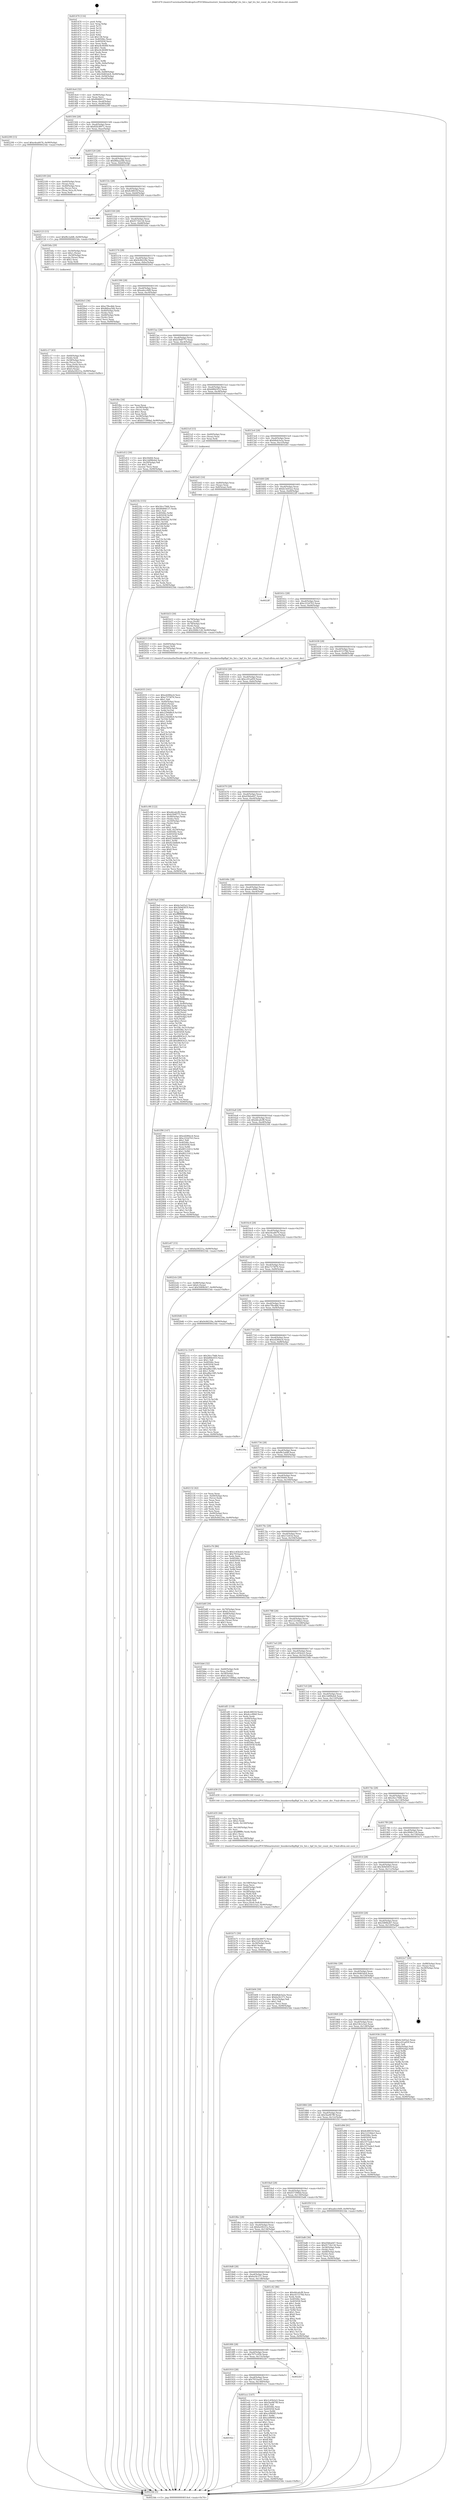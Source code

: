 digraph "0x401470" {
  label = "0x401470 (/mnt/c/Users/mathe/Desktop/tcc/POCII/binaries/extr_linuxkernelbpfbpf_lru_list.c_bpf_lru_list_count_dec_Final-ollvm.out::main(0))"
  labelloc = "t"
  node[shape=record]

  Entry [label="",width=0.3,height=0.3,shape=circle,fillcolor=black,style=filled]
  "0x4014e4" [label="{
     0x4014e4 [32]\l
     | [instrs]\l
     &nbsp;&nbsp;0x4014e4 \<+6\>: mov -0x90(%rbp),%eax\l
     &nbsp;&nbsp;0x4014ea \<+2\>: mov %eax,%ecx\l
     &nbsp;&nbsp;0x4014ec \<+6\>: sub $0x80d68137,%ecx\l
     &nbsp;&nbsp;0x4014f2 \<+6\>: mov %eax,-0xa4(%rbp)\l
     &nbsp;&nbsp;0x4014f8 \<+6\>: mov %ecx,-0xa8(%rbp)\l
     &nbsp;&nbsp;0x4014fe \<+6\>: je 0000000000402299 \<main+0xe29\>\l
  }"]
  "0x402299" [label="{
     0x402299 [15]\l
     | [instrs]\l
     &nbsp;&nbsp;0x402299 \<+10\>: movl $0xe4ea6676,-0x90(%rbp)\l
     &nbsp;&nbsp;0x4022a3 \<+5\>: jmp 00000000004023de \<main+0xf6e\>\l
  }"]
  "0x401504" [label="{
     0x401504 [28]\l
     | [instrs]\l
     &nbsp;&nbsp;0x401504 \<+5\>: jmp 0000000000401509 \<main+0x99\>\l
     &nbsp;&nbsp;0x401509 \<+6\>: mov -0xa4(%rbp),%eax\l
     &nbsp;&nbsp;0x40150f \<+5\>: sub $0x82b38971,%eax\l
     &nbsp;&nbsp;0x401514 \<+6\>: mov %eax,-0xac(%rbp)\l
     &nbsp;&nbsp;0x40151a \<+6\>: je 00000000004022a8 \<main+0xe38\>\l
  }"]
  Exit [label="",width=0.3,height=0.3,shape=circle,fillcolor=black,style=filled,peripheries=2]
  "0x4022a8" [label="{
     0x4022a8\l
  }", style=dashed]
  "0x401520" [label="{
     0x401520 [28]\l
     | [instrs]\l
     &nbsp;&nbsp;0x401520 \<+5\>: jmp 0000000000401525 \<main+0xb5\>\l
     &nbsp;&nbsp;0x401525 \<+6\>: mov -0xa4(%rbp),%eax\l
     &nbsp;&nbsp;0x40152b \<+5\>: sub $0x86baa56b,%eax\l
     &nbsp;&nbsp;0x401530 \<+6\>: mov %eax,-0xb0(%rbp)\l
     &nbsp;&nbsp;0x401536 \<+6\>: je 0000000000402109 \<main+0xc99\>\l
  }"]
  "0x4021fe" [label="{
     0x4021fe [155]\l
     | [instrs]\l
     &nbsp;&nbsp;0x4021fe \<+5\>: mov $0x26cc79d6,%ecx\l
     &nbsp;&nbsp;0x402203 \<+5\>: mov $0x80d68137,%edx\l
     &nbsp;&nbsp;0x402208 \<+3\>: mov $0x1,%sil\l
     &nbsp;&nbsp;0x40220b \<+8\>: mov 0x40506c,%r8d\l
     &nbsp;&nbsp;0x402213 \<+8\>: mov 0x405058,%r9d\l
     &nbsp;&nbsp;0x40221b \<+3\>: mov %r8d,%r10d\l
     &nbsp;&nbsp;0x40221e \<+7\>: add $0xcd0bf65a,%r10d\l
     &nbsp;&nbsp;0x402225 \<+4\>: sub $0x1,%r10d\l
     &nbsp;&nbsp;0x402229 \<+7\>: sub $0xcd0bf65a,%r10d\l
     &nbsp;&nbsp;0x402230 \<+4\>: imul %r10d,%r8d\l
     &nbsp;&nbsp;0x402234 \<+4\>: and $0x1,%r8d\l
     &nbsp;&nbsp;0x402238 \<+4\>: cmp $0x0,%r8d\l
     &nbsp;&nbsp;0x40223c \<+4\>: sete %r11b\l
     &nbsp;&nbsp;0x402240 \<+4\>: cmp $0xa,%r9d\l
     &nbsp;&nbsp;0x402244 \<+3\>: setl %bl\l
     &nbsp;&nbsp;0x402247 \<+3\>: mov %r11b,%r14b\l
     &nbsp;&nbsp;0x40224a \<+4\>: xor $0xff,%r14b\l
     &nbsp;&nbsp;0x40224e \<+3\>: mov %bl,%r15b\l
     &nbsp;&nbsp;0x402251 \<+4\>: xor $0xff,%r15b\l
     &nbsp;&nbsp;0x402255 \<+4\>: xor $0x0,%sil\l
     &nbsp;&nbsp;0x402259 \<+3\>: mov %r14b,%r12b\l
     &nbsp;&nbsp;0x40225c \<+4\>: and $0x0,%r12b\l
     &nbsp;&nbsp;0x402260 \<+3\>: and %sil,%r11b\l
     &nbsp;&nbsp;0x402263 \<+3\>: mov %r15b,%r13b\l
     &nbsp;&nbsp;0x402266 \<+4\>: and $0x0,%r13b\l
     &nbsp;&nbsp;0x40226a \<+3\>: and %sil,%bl\l
     &nbsp;&nbsp;0x40226d \<+3\>: or %r11b,%r12b\l
     &nbsp;&nbsp;0x402270 \<+3\>: or %bl,%r13b\l
     &nbsp;&nbsp;0x402273 \<+3\>: xor %r13b,%r12b\l
     &nbsp;&nbsp;0x402276 \<+3\>: or %r15b,%r14b\l
     &nbsp;&nbsp;0x402279 \<+4\>: xor $0xff,%r14b\l
     &nbsp;&nbsp;0x40227d \<+4\>: or $0x0,%sil\l
     &nbsp;&nbsp;0x402281 \<+3\>: and %sil,%r14b\l
     &nbsp;&nbsp;0x402284 \<+3\>: or %r14b,%r12b\l
     &nbsp;&nbsp;0x402287 \<+4\>: test $0x1,%r12b\l
     &nbsp;&nbsp;0x40228b \<+3\>: cmovne %edx,%ecx\l
     &nbsp;&nbsp;0x40228e \<+6\>: mov %ecx,-0x90(%rbp)\l
     &nbsp;&nbsp;0x402294 \<+5\>: jmp 00000000004023de \<main+0xf6e\>\l
  }"]
  "0x402109" [label="{
     0x402109 [26]\l
     | [instrs]\l
     &nbsp;&nbsp;0x402109 \<+4\>: mov -0x60(%rbp),%rax\l
     &nbsp;&nbsp;0x40210d \<+3\>: mov (%rax),%rax\l
     &nbsp;&nbsp;0x402110 \<+4\>: mov -0x40(%rbp),%rcx\l
     &nbsp;&nbsp;0x402114 \<+3\>: movslq (%rcx),%rcx\l
     &nbsp;&nbsp;0x402117 \<+4\>: mov (%rax,%rcx,8),%rax\l
     &nbsp;&nbsp;0x40211b \<+3\>: mov %rax,%rdi\l
     &nbsp;&nbsp;0x40211e \<+5\>: call 0000000000401030 \<free@plt\>\l
     | [calls]\l
     &nbsp;&nbsp;0x401030 \{1\} (unknown)\l
  }"]
  "0x40153c" [label="{
     0x40153c [28]\l
     | [instrs]\l
     &nbsp;&nbsp;0x40153c \<+5\>: jmp 0000000000401541 \<main+0xd1\>\l
     &nbsp;&nbsp;0x401541 \<+6\>: mov -0xa4(%rbp),%eax\l
     &nbsp;&nbsp;0x401547 \<+5\>: sub $0x8c4f655f,%eax\l
     &nbsp;&nbsp;0x40154c \<+6\>: mov %eax,-0xb4(%rbp)\l
     &nbsp;&nbsp;0x401552 \<+6\>: je 0000000000402369 \<main+0xef9\>\l
  }"]
  "0x402123" [label="{
     0x402123 [15]\l
     | [instrs]\l
     &nbsp;&nbsp;0x402123 \<+10\>: movl $0xf8c2afd8,-0x90(%rbp)\l
     &nbsp;&nbsp;0x40212d \<+5\>: jmp 00000000004023de \<main+0xf6e\>\l
  }"]
  "0x402369" [label="{
     0x402369\l
  }", style=dashed]
  "0x401558" [label="{
     0x401558 [28]\l
     | [instrs]\l
     &nbsp;&nbsp;0x401558 \<+5\>: jmp 000000000040155d \<main+0xed\>\l
     &nbsp;&nbsp;0x40155d \<+6\>: mov -0xa4(%rbp),%eax\l
     &nbsp;&nbsp;0x401563 \<+5\>: sub $0x9172b134,%eax\l
     &nbsp;&nbsp;0x401568 \<+6\>: mov %eax,-0xb8(%rbp)\l
     &nbsp;&nbsp;0x40156e \<+6\>: je 0000000000401bfa \<main+0x78a\>\l
  }"]
  "0x402035" [label="{
     0x402035 [161]\l
     | [instrs]\l
     &nbsp;&nbsp;0x402035 \<+5\>: mov $0xed280ec4,%esi\l
     &nbsp;&nbsp;0x40203a \<+5\>: mov $0xe7274f76,%ecx\l
     &nbsp;&nbsp;0x40203f \<+2\>: mov $0x1,%dl\l
     &nbsp;&nbsp;0x402041 \<+4\>: mov -0x40(%rbp),%rax\l
     &nbsp;&nbsp;0x402045 \<+6\>: movl $0x0,(%rax)\l
     &nbsp;&nbsp;0x40204b \<+8\>: mov 0x40506c,%r8d\l
     &nbsp;&nbsp;0x402053 \<+8\>: mov 0x405058,%r9d\l
     &nbsp;&nbsp;0x40205b \<+3\>: mov %r8d,%r10d\l
     &nbsp;&nbsp;0x40205e \<+7\>: sub $0x229dd8c9,%r10d\l
     &nbsp;&nbsp;0x402065 \<+4\>: sub $0x1,%r10d\l
     &nbsp;&nbsp;0x402069 \<+7\>: add $0x229dd8c9,%r10d\l
     &nbsp;&nbsp;0x402070 \<+4\>: imul %r10d,%r8d\l
     &nbsp;&nbsp;0x402074 \<+4\>: and $0x1,%r8d\l
     &nbsp;&nbsp;0x402078 \<+4\>: cmp $0x0,%r8d\l
     &nbsp;&nbsp;0x40207c \<+4\>: sete %r11b\l
     &nbsp;&nbsp;0x402080 \<+4\>: cmp $0xa,%r9d\l
     &nbsp;&nbsp;0x402084 \<+3\>: setl %bl\l
     &nbsp;&nbsp;0x402087 \<+3\>: mov %r11b,%r14b\l
     &nbsp;&nbsp;0x40208a \<+4\>: xor $0xff,%r14b\l
     &nbsp;&nbsp;0x40208e \<+3\>: mov %bl,%r15b\l
     &nbsp;&nbsp;0x402091 \<+4\>: xor $0xff,%r15b\l
     &nbsp;&nbsp;0x402095 \<+3\>: xor $0x0,%dl\l
     &nbsp;&nbsp;0x402098 \<+3\>: mov %r14b,%r12b\l
     &nbsp;&nbsp;0x40209b \<+4\>: and $0x0,%r12b\l
     &nbsp;&nbsp;0x40209f \<+3\>: and %dl,%r11b\l
     &nbsp;&nbsp;0x4020a2 \<+3\>: mov %r15b,%r13b\l
     &nbsp;&nbsp;0x4020a5 \<+4\>: and $0x0,%r13b\l
     &nbsp;&nbsp;0x4020a9 \<+2\>: and %dl,%bl\l
     &nbsp;&nbsp;0x4020ab \<+3\>: or %r11b,%r12b\l
     &nbsp;&nbsp;0x4020ae \<+3\>: or %bl,%r13b\l
     &nbsp;&nbsp;0x4020b1 \<+3\>: xor %r13b,%r12b\l
     &nbsp;&nbsp;0x4020b4 \<+3\>: or %r15b,%r14b\l
     &nbsp;&nbsp;0x4020b7 \<+4\>: xor $0xff,%r14b\l
     &nbsp;&nbsp;0x4020bb \<+3\>: or $0x0,%dl\l
     &nbsp;&nbsp;0x4020be \<+3\>: and %dl,%r14b\l
     &nbsp;&nbsp;0x4020c1 \<+3\>: or %r14b,%r12b\l
     &nbsp;&nbsp;0x4020c4 \<+4\>: test $0x1,%r12b\l
     &nbsp;&nbsp;0x4020c8 \<+3\>: cmovne %ecx,%esi\l
     &nbsp;&nbsp;0x4020cb \<+6\>: mov %esi,-0x90(%rbp)\l
     &nbsp;&nbsp;0x4020d1 \<+5\>: jmp 00000000004023de \<main+0xf6e\>\l
  }"]
  "0x401bfa" [label="{
     0x401bfa [29]\l
     | [instrs]\l
     &nbsp;&nbsp;0x401bfa \<+4\>: mov -0x50(%rbp),%rax\l
     &nbsp;&nbsp;0x401bfe \<+6\>: movl $0x1,(%rax)\l
     &nbsp;&nbsp;0x401c04 \<+4\>: mov -0x50(%rbp),%rax\l
     &nbsp;&nbsp;0x401c08 \<+3\>: movslq (%rax),%rax\l
     &nbsp;&nbsp;0x401c0b \<+4\>: shl $0x2,%rax\l
     &nbsp;&nbsp;0x401c0f \<+3\>: mov %rax,%rdi\l
     &nbsp;&nbsp;0x401c12 \<+5\>: call 0000000000401050 \<malloc@plt\>\l
     | [calls]\l
     &nbsp;&nbsp;0x401050 \{1\} (unknown)\l
  }"]
  "0x401574" [label="{
     0x401574 [28]\l
     | [instrs]\l
     &nbsp;&nbsp;0x401574 \<+5\>: jmp 0000000000401579 \<main+0x109\>\l
     &nbsp;&nbsp;0x401579 \<+6\>: mov -0xa4(%rbp),%eax\l
     &nbsp;&nbsp;0x40157f \<+5\>: sub $0x9c84229e,%eax\l
     &nbsp;&nbsp;0x401584 \<+6\>: mov %eax,-0xbc(%rbp)\l
     &nbsp;&nbsp;0x40158a \<+6\>: je 00000000004020e5 \<main+0xc75\>\l
  }"]
  "0x40192c" [label="{
     0x40192c\l
  }", style=dashed]
  "0x4020e5" [label="{
     0x4020e5 [36]\l
     | [instrs]\l
     &nbsp;&nbsp;0x4020e5 \<+5\>: mov $0xe7fbcdb6,%eax\l
     &nbsp;&nbsp;0x4020ea \<+5\>: mov $0x86baa56b,%ecx\l
     &nbsp;&nbsp;0x4020ef \<+4\>: mov -0x40(%rbp),%rdx\l
     &nbsp;&nbsp;0x4020f3 \<+2\>: mov (%rdx),%esi\l
     &nbsp;&nbsp;0x4020f5 \<+4\>: mov -0x68(%rbp),%rdx\l
     &nbsp;&nbsp;0x4020f9 \<+2\>: cmp (%rdx),%esi\l
     &nbsp;&nbsp;0x4020fb \<+3\>: cmovl %ecx,%eax\l
     &nbsp;&nbsp;0x4020fe \<+6\>: mov %eax,-0x90(%rbp)\l
     &nbsp;&nbsp;0x402104 \<+5\>: jmp 00000000004023de \<main+0xf6e\>\l
  }"]
  "0x401590" [label="{
     0x401590 [28]\l
     | [instrs]\l
     &nbsp;&nbsp;0x401590 \<+5\>: jmp 0000000000401595 \<main+0x125\>\l
     &nbsp;&nbsp;0x401595 \<+6\>: mov -0xa4(%rbp),%eax\l
     &nbsp;&nbsp;0x40159b \<+5\>: sub $0xadecc0d9,%eax\l
     &nbsp;&nbsp;0x4015a0 \<+6\>: mov %eax,-0xc0(%rbp)\l
     &nbsp;&nbsp;0x4015a6 \<+6\>: je 0000000000401f6e \<main+0xafe\>\l
  }"]
  "0x401ecc" [label="{
     0x401ecc [147]\l
     | [instrs]\l
     &nbsp;&nbsp;0x401ecc \<+5\>: mov $0x1c45b2e5,%eax\l
     &nbsp;&nbsp;0x401ed1 \<+5\>: mov $0x5ba967f8,%ecx\l
     &nbsp;&nbsp;0x401ed6 \<+2\>: mov $0x1,%dl\l
     &nbsp;&nbsp;0x401ed8 \<+7\>: mov 0x40506c,%esi\l
     &nbsp;&nbsp;0x401edf \<+7\>: mov 0x405058,%edi\l
     &nbsp;&nbsp;0x401ee6 \<+3\>: mov %esi,%r8d\l
     &nbsp;&nbsp;0x401ee9 \<+7\>: add $0xcef909f3,%r8d\l
     &nbsp;&nbsp;0x401ef0 \<+4\>: sub $0x1,%r8d\l
     &nbsp;&nbsp;0x401ef4 \<+7\>: sub $0xcef909f3,%r8d\l
     &nbsp;&nbsp;0x401efb \<+4\>: imul %r8d,%esi\l
     &nbsp;&nbsp;0x401eff \<+3\>: and $0x1,%esi\l
     &nbsp;&nbsp;0x401f02 \<+3\>: cmp $0x0,%esi\l
     &nbsp;&nbsp;0x401f05 \<+4\>: sete %r9b\l
     &nbsp;&nbsp;0x401f09 \<+3\>: cmp $0xa,%edi\l
     &nbsp;&nbsp;0x401f0c \<+4\>: setl %r10b\l
     &nbsp;&nbsp;0x401f10 \<+3\>: mov %r9b,%r11b\l
     &nbsp;&nbsp;0x401f13 \<+4\>: xor $0xff,%r11b\l
     &nbsp;&nbsp;0x401f17 \<+3\>: mov %r10b,%bl\l
     &nbsp;&nbsp;0x401f1a \<+3\>: xor $0xff,%bl\l
     &nbsp;&nbsp;0x401f1d \<+3\>: xor $0x0,%dl\l
     &nbsp;&nbsp;0x401f20 \<+3\>: mov %r11b,%r14b\l
     &nbsp;&nbsp;0x401f23 \<+4\>: and $0x0,%r14b\l
     &nbsp;&nbsp;0x401f27 \<+3\>: and %dl,%r9b\l
     &nbsp;&nbsp;0x401f2a \<+3\>: mov %bl,%r15b\l
     &nbsp;&nbsp;0x401f2d \<+4\>: and $0x0,%r15b\l
     &nbsp;&nbsp;0x401f31 \<+3\>: and %dl,%r10b\l
     &nbsp;&nbsp;0x401f34 \<+3\>: or %r9b,%r14b\l
     &nbsp;&nbsp;0x401f37 \<+3\>: or %r10b,%r15b\l
     &nbsp;&nbsp;0x401f3a \<+3\>: xor %r15b,%r14b\l
     &nbsp;&nbsp;0x401f3d \<+3\>: or %bl,%r11b\l
     &nbsp;&nbsp;0x401f40 \<+4\>: xor $0xff,%r11b\l
     &nbsp;&nbsp;0x401f44 \<+3\>: or $0x0,%dl\l
     &nbsp;&nbsp;0x401f47 \<+3\>: and %dl,%r11b\l
     &nbsp;&nbsp;0x401f4a \<+3\>: or %r11b,%r14b\l
     &nbsp;&nbsp;0x401f4d \<+4\>: test $0x1,%r14b\l
     &nbsp;&nbsp;0x401f51 \<+3\>: cmovne %ecx,%eax\l
     &nbsp;&nbsp;0x401f54 \<+6\>: mov %eax,-0x90(%rbp)\l
     &nbsp;&nbsp;0x401f5a \<+5\>: jmp 00000000004023de \<main+0xf6e\>\l
  }"]
  "0x401f6e" [label="{
     0x401f6e [34]\l
     | [instrs]\l
     &nbsp;&nbsp;0x401f6e \<+2\>: xor %eax,%eax\l
     &nbsp;&nbsp;0x401f70 \<+4\>: mov -0x58(%rbp),%rcx\l
     &nbsp;&nbsp;0x401f74 \<+2\>: mov (%rcx),%edx\l
     &nbsp;&nbsp;0x401f76 \<+3\>: sub $0x1,%eax\l
     &nbsp;&nbsp;0x401f79 \<+2\>: sub %eax,%edx\l
     &nbsp;&nbsp;0x401f7b \<+4\>: mov -0x58(%rbp),%rcx\l
     &nbsp;&nbsp;0x401f7f \<+2\>: mov %edx,(%rcx)\l
     &nbsp;&nbsp;0x401f81 \<+10\>: movl $0x657390bd,-0x90(%rbp)\l
     &nbsp;&nbsp;0x401f8b \<+5\>: jmp 00000000004023de \<main+0xf6e\>\l
  }"]
  "0x4015ac" [label="{
     0x4015ac [28]\l
     | [instrs]\l
     &nbsp;&nbsp;0x4015ac \<+5\>: jmp 00000000004015b1 \<main+0x141\>\l
     &nbsp;&nbsp;0x4015b1 \<+6\>: mov -0xa4(%rbp),%eax\l
     &nbsp;&nbsp;0x4015b7 \<+5\>: sub $0xb39df775,%eax\l
     &nbsp;&nbsp;0x4015bc \<+6\>: mov %eax,-0xc4(%rbp)\l
     &nbsp;&nbsp;0x4015c2 \<+6\>: je 0000000000401d12 \<main+0x8a2\>\l
  }"]
  "0x401910" [label="{
     0x401910 [28]\l
     | [instrs]\l
     &nbsp;&nbsp;0x401910 \<+5\>: jmp 0000000000401915 \<main+0x4a5\>\l
     &nbsp;&nbsp;0x401915 \<+6\>: mov -0xa4(%rbp),%eax\l
     &nbsp;&nbsp;0x40191b \<+5\>: sub $0x7933aed1,%eax\l
     &nbsp;&nbsp;0x401920 \<+6\>: mov %eax,-0x140(%rbp)\l
     &nbsp;&nbsp;0x401926 \<+6\>: je 0000000000401ecc \<main+0xa5c\>\l
  }"]
  "0x401d12" [label="{
     0x401d12 [30]\l
     | [instrs]\l
     &nbsp;&nbsp;0x401d12 \<+5\>: mov $0x50d44,%eax\l
     &nbsp;&nbsp;0x401d17 \<+5\>: mov $0x1dd96eb4,%ecx\l
     &nbsp;&nbsp;0x401d1c \<+3\>: mov -0x29(%rbp),%dl\l
     &nbsp;&nbsp;0x401d1f \<+3\>: test $0x1,%dl\l
     &nbsp;&nbsp;0x401d22 \<+3\>: cmovne %ecx,%eax\l
     &nbsp;&nbsp;0x401d25 \<+6\>: mov %eax,-0x90(%rbp)\l
     &nbsp;&nbsp;0x401d2b \<+5\>: jmp 00000000004023de \<main+0xf6e\>\l
  }"]
  "0x4015c8" [label="{
     0x4015c8 [28]\l
     | [instrs]\l
     &nbsp;&nbsp;0x4015c8 \<+5\>: jmp 00000000004015cd \<main+0x15d\>\l
     &nbsp;&nbsp;0x4015cd \<+6\>: mov -0xa4(%rbp),%eax\l
     &nbsp;&nbsp;0x4015d3 \<+5\>: sub $0xb86b5f33,%eax\l
     &nbsp;&nbsp;0x4015d8 \<+6\>: mov %eax,-0xc8(%rbp)\l
     &nbsp;&nbsp;0x4015de \<+6\>: je 00000000004021ef \<main+0xd7f\>\l
  }"]
  "0x4022b7" [label="{
     0x4022b7\l
  }", style=dashed]
  "0x4021ef" [label="{
     0x4021ef [15]\l
     | [instrs]\l
     &nbsp;&nbsp;0x4021ef \<+4\>: mov -0x60(%rbp),%rax\l
     &nbsp;&nbsp;0x4021f3 \<+3\>: mov (%rax),%rax\l
     &nbsp;&nbsp;0x4021f6 \<+3\>: mov %rax,%rdi\l
     &nbsp;&nbsp;0x4021f9 \<+5\>: call 0000000000401030 \<free@plt\>\l
     | [calls]\l
     &nbsp;&nbsp;0x401030 \{1\} (unknown)\l
  }"]
  "0x4015e4" [label="{
     0x4015e4 [28]\l
     | [instrs]\l
     &nbsp;&nbsp;0x4015e4 \<+5\>: jmp 00000000004015e9 \<main+0x179\>\l
     &nbsp;&nbsp;0x4015e9 \<+6\>: mov -0xa4(%rbp),%eax\l
     &nbsp;&nbsp;0x4015ef \<+5\>: sub $0xb8ab3a2a,%eax\l
     &nbsp;&nbsp;0x4015f4 \<+6\>: mov %eax,-0xcc(%rbp)\l
     &nbsp;&nbsp;0x4015fa \<+6\>: je 0000000000401b43 \<main+0x6d3\>\l
  }"]
  "0x4018f4" [label="{
     0x4018f4 [28]\l
     | [instrs]\l
     &nbsp;&nbsp;0x4018f4 \<+5\>: jmp 00000000004018f9 \<main+0x489\>\l
     &nbsp;&nbsp;0x4018f9 \<+6\>: mov -0xa4(%rbp),%eax\l
     &nbsp;&nbsp;0x4018ff \<+5\>: sub $0x7071c05b,%eax\l
     &nbsp;&nbsp;0x401904 \<+6\>: mov %eax,-0x13c(%rbp)\l
     &nbsp;&nbsp;0x40190a \<+6\>: je 00000000004022b7 \<main+0xe47\>\l
  }"]
  "0x401b43" [label="{
     0x401b43 [16]\l
     | [instrs]\l
     &nbsp;&nbsp;0x401b43 \<+4\>: mov -0x80(%rbp),%rax\l
     &nbsp;&nbsp;0x401b47 \<+3\>: mov (%rax),%rax\l
     &nbsp;&nbsp;0x401b4a \<+4\>: mov 0x8(%rax),%rdi\l
     &nbsp;&nbsp;0x401b4e \<+5\>: call 0000000000401060 \<atoi@plt\>\l
     | [calls]\l
     &nbsp;&nbsp;0x401060 \{1\} (unknown)\l
  }"]
  "0x401600" [label="{
     0x401600 [28]\l
     | [instrs]\l
     &nbsp;&nbsp;0x401600 \<+5\>: jmp 0000000000401605 \<main+0x195\>\l
     &nbsp;&nbsp;0x401605 \<+6\>: mov -0xa4(%rbp),%eax\l
     &nbsp;&nbsp;0x40160b \<+5\>: sub $0xbc3e65a2,%eax\l
     &nbsp;&nbsp;0x401610 \<+6\>: mov %eax,-0xd0(%rbp)\l
     &nbsp;&nbsp;0x401616 \<+6\>: je 00000000004022ff \<main+0xe8f\>\l
  }"]
  "0x401b22" [label="{
     0x401b22\l
  }", style=dashed]
  "0x4022ff" [label="{
     0x4022ff\l
  }", style=dashed]
  "0x40161c" [label="{
     0x40161c [28]\l
     | [instrs]\l
     &nbsp;&nbsp;0x40161c \<+5\>: jmp 0000000000401621 \<main+0x1b1\>\l
     &nbsp;&nbsp;0x401621 \<+6\>: mov -0xa4(%rbp),%eax\l
     &nbsp;&nbsp;0x401627 \<+5\>: sub $0xc222d763,%eax\l
     &nbsp;&nbsp;0x40162c \<+6\>: mov %eax,-0xd4(%rbp)\l
     &nbsp;&nbsp;0x401632 \<+6\>: je 0000000000402023 \<main+0xbb3\>\l
  }"]
  "0x401d61" [label="{
     0x401d61 [53]\l
     | [instrs]\l
     &nbsp;&nbsp;0x401d61 \<+6\>: mov -0x148(%rbp),%ecx\l
     &nbsp;&nbsp;0x401d67 \<+3\>: imul %eax,%ecx\l
     &nbsp;&nbsp;0x401d6a \<+4\>: mov -0x60(%rbp),%rdi\l
     &nbsp;&nbsp;0x401d6e \<+3\>: mov (%rdi),%rdi\l
     &nbsp;&nbsp;0x401d71 \<+4\>: mov -0x58(%rbp),%r8\l
     &nbsp;&nbsp;0x401d75 \<+3\>: movslq (%r8),%r8\l
     &nbsp;&nbsp;0x401d78 \<+4\>: mov (%rdi,%r8,8),%rdi\l
     &nbsp;&nbsp;0x401d7c \<+4\>: mov -0x48(%rbp),%r8\l
     &nbsp;&nbsp;0x401d80 \<+3\>: movslq (%r8),%r8\l
     &nbsp;&nbsp;0x401d83 \<+4\>: mov %ecx,(%rdi,%r8,4)\l
     &nbsp;&nbsp;0x401d87 \<+10\>: movl $0x53b1e5a5,-0x90(%rbp)\l
     &nbsp;&nbsp;0x401d91 \<+5\>: jmp 00000000004023de \<main+0xf6e\>\l
  }"]
  "0x402023" [label="{
     0x402023 [18]\l
     | [instrs]\l
     &nbsp;&nbsp;0x402023 \<+4\>: mov -0x60(%rbp),%rax\l
     &nbsp;&nbsp;0x402027 \<+3\>: mov (%rax),%rdi\l
     &nbsp;&nbsp;0x40202a \<+4\>: mov -0x70(%rbp),%rax\l
     &nbsp;&nbsp;0x40202e \<+2\>: mov (%rax),%esi\l
     &nbsp;&nbsp;0x402030 \<+5\>: call 0000000000401240 \<bpf_lru_list_count_dec\>\l
     | [calls]\l
     &nbsp;&nbsp;0x401240 \{1\} (/mnt/c/Users/mathe/Desktop/tcc/POCII/binaries/extr_linuxkernelbpfbpf_lru_list.c_bpf_lru_list_count_dec_Final-ollvm.out::bpf_lru_list_count_dec)\l
  }"]
  "0x401638" [label="{
     0x401638 [28]\l
     | [instrs]\l
     &nbsp;&nbsp;0x401638 \<+5\>: jmp 000000000040163d \<main+0x1cd\>\l
     &nbsp;&nbsp;0x40163d \<+6\>: mov -0xa4(%rbp),%eax\l
     &nbsp;&nbsp;0x401643 \<+5\>: sub $0xc615378d,%eax\l
     &nbsp;&nbsp;0x401648 \<+6\>: mov %eax,-0xd8(%rbp)\l
     &nbsp;&nbsp;0x40164e \<+6\>: je 0000000000401c98 \<main+0x828\>\l
  }"]
  "0x401d35" [label="{
     0x401d35 [44]\l
     | [instrs]\l
     &nbsp;&nbsp;0x401d35 \<+2\>: xor %ecx,%ecx\l
     &nbsp;&nbsp;0x401d37 \<+5\>: mov $0x2,%edx\l
     &nbsp;&nbsp;0x401d3c \<+6\>: mov %edx,-0x144(%rbp)\l
     &nbsp;&nbsp;0x401d42 \<+1\>: cltd\l
     &nbsp;&nbsp;0x401d43 \<+6\>: mov -0x144(%rbp),%esi\l
     &nbsp;&nbsp;0x401d49 \<+2\>: idiv %esi\l
     &nbsp;&nbsp;0x401d4b \<+6\>: imul $0xfffffffe,%edx,%edx\l
     &nbsp;&nbsp;0x401d51 \<+3\>: sub $0x1,%ecx\l
     &nbsp;&nbsp;0x401d54 \<+2\>: sub %ecx,%edx\l
     &nbsp;&nbsp;0x401d56 \<+6\>: mov %edx,-0x148(%rbp)\l
     &nbsp;&nbsp;0x401d5c \<+5\>: call 0000000000401160 \<next_i\>\l
     | [calls]\l
     &nbsp;&nbsp;0x401160 \{1\} (/mnt/c/Users/mathe/Desktop/tcc/POCII/binaries/extr_linuxkernelbpfbpf_lru_list.c_bpf_lru_list_count_dec_Final-ollvm.out::next_i)\l
  }"]
  "0x401c98" [label="{
     0x401c98 [122]\l
     | [instrs]\l
     &nbsp;&nbsp;0x401c98 \<+5\>: mov $0xddca6cf8,%eax\l
     &nbsp;&nbsp;0x401c9d \<+5\>: mov $0xb39df775,%ecx\l
     &nbsp;&nbsp;0x401ca2 \<+4\>: mov -0x48(%rbp),%rdx\l
     &nbsp;&nbsp;0x401ca6 \<+2\>: mov (%rdx),%esi\l
     &nbsp;&nbsp;0x401ca8 \<+4\>: mov -0x50(%rbp),%rdx\l
     &nbsp;&nbsp;0x401cac \<+2\>: cmp (%rdx),%esi\l
     &nbsp;&nbsp;0x401cae \<+4\>: setl %dil\l
     &nbsp;&nbsp;0x401cb2 \<+4\>: and $0x1,%dil\l
     &nbsp;&nbsp;0x401cb6 \<+4\>: mov %dil,-0x29(%rbp)\l
     &nbsp;&nbsp;0x401cba \<+7\>: mov 0x40506c,%esi\l
     &nbsp;&nbsp;0x401cc1 \<+8\>: mov 0x405058,%r8d\l
     &nbsp;&nbsp;0x401cc9 \<+3\>: mov %esi,%r9d\l
     &nbsp;&nbsp;0x401ccc \<+7\>: add $0x823ddb09,%r9d\l
     &nbsp;&nbsp;0x401cd3 \<+4\>: sub $0x1,%r9d\l
     &nbsp;&nbsp;0x401cd7 \<+7\>: sub $0x823ddb09,%r9d\l
     &nbsp;&nbsp;0x401cde \<+4\>: imul %r9d,%esi\l
     &nbsp;&nbsp;0x401ce2 \<+3\>: and $0x1,%esi\l
     &nbsp;&nbsp;0x401ce5 \<+3\>: cmp $0x0,%esi\l
     &nbsp;&nbsp;0x401ce8 \<+4\>: sete %dil\l
     &nbsp;&nbsp;0x401cec \<+4\>: cmp $0xa,%r8d\l
     &nbsp;&nbsp;0x401cf0 \<+4\>: setl %r10b\l
     &nbsp;&nbsp;0x401cf4 \<+3\>: mov %dil,%r11b\l
     &nbsp;&nbsp;0x401cf7 \<+3\>: and %r10b,%r11b\l
     &nbsp;&nbsp;0x401cfa \<+3\>: xor %r10b,%dil\l
     &nbsp;&nbsp;0x401cfd \<+3\>: or %dil,%r11b\l
     &nbsp;&nbsp;0x401d00 \<+4\>: test $0x1,%r11b\l
     &nbsp;&nbsp;0x401d04 \<+3\>: cmovne %ecx,%eax\l
     &nbsp;&nbsp;0x401d07 \<+6\>: mov %eax,-0x90(%rbp)\l
     &nbsp;&nbsp;0x401d0d \<+5\>: jmp 00000000004023de \<main+0xf6e\>\l
  }"]
  "0x401654" [label="{
     0x401654 [28]\l
     | [instrs]\l
     &nbsp;&nbsp;0x401654 \<+5\>: jmp 0000000000401659 \<main+0x1e9\>\l
     &nbsp;&nbsp;0x401659 \<+6\>: mov -0xa4(%rbp),%eax\l
     &nbsp;&nbsp;0x40165f \<+5\>: sub $0xcc01ad59,%eax\l
     &nbsp;&nbsp;0x401664 \<+6\>: mov %eax,-0xdc(%rbp)\l
     &nbsp;&nbsp;0x40166a \<+6\>: je 00000000004019a0 \<main+0x530\>\l
  }"]
  "0x4018d8" [label="{
     0x4018d8 [28]\l
     | [instrs]\l
     &nbsp;&nbsp;0x4018d8 \<+5\>: jmp 00000000004018dd \<main+0x46d\>\l
     &nbsp;&nbsp;0x4018dd \<+6\>: mov -0xa4(%rbp),%eax\l
     &nbsp;&nbsp;0x4018e3 \<+5\>: sub $0x6a5fc371,%eax\l
     &nbsp;&nbsp;0x4018e8 \<+6\>: mov %eax,-0x138(%rbp)\l
     &nbsp;&nbsp;0x4018ee \<+6\>: je 0000000000401b22 \<main+0x6b2\>\l
  }"]
  "0x4019a0" [label="{
     0x4019a0 [356]\l
     | [instrs]\l
     &nbsp;&nbsp;0x4019a0 \<+5\>: mov $0xbc3e65a2,%eax\l
     &nbsp;&nbsp;0x4019a5 \<+5\>: mov $0x3b9d5819,%ecx\l
     &nbsp;&nbsp;0x4019aa \<+2\>: mov $0x1,%dl\l
     &nbsp;&nbsp;0x4019ac \<+3\>: mov %rsp,%rsi\l
     &nbsp;&nbsp;0x4019af \<+4\>: add $0xfffffffffffffff0,%rsi\l
     &nbsp;&nbsp;0x4019b3 \<+3\>: mov %rsi,%rsp\l
     &nbsp;&nbsp;0x4019b6 \<+7\>: mov %rsi,-0x88(%rbp)\l
     &nbsp;&nbsp;0x4019bd \<+3\>: mov %rsp,%rsi\l
     &nbsp;&nbsp;0x4019c0 \<+4\>: add $0xfffffffffffffff0,%rsi\l
     &nbsp;&nbsp;0x4019c4 \<+3\>: mov %rsi,%rsp\l
     &nbsp;&nbsp;0x4019c7 \<+3\>: mov %rsp,%rdi\l
     &nbsp;&nbsp;0x4019ca \<+4\>: add $0xfffffffffffffff0,%rdi\l
     &nbsp;&nbsp;0x4019ce \<+3\>: mov %rdi,%rsp\l
     &nbsp;&nbsp;0x4019d1 \<+4\>: mov %rdi,-0x80(%rbp)\l
     &nbsp;&nbsp;0x4019d5 \<+3\>: mov %rsp,%rdi\l
     &nbsp;&nbsp;0x4019d8 \<+4\>: add $0xfffffffffffffff0,%rdi\l
     &nbsp;&nbsp;0x4019dc \<+3\>: mov %rdi,%rsp\l
     &nbsp;&nbsp;0x4019df \<+4\>: mov %rdi,-0x78(%rbp)\l
     &nbsp;&nbsp;0x4019e3 \<+3\>: mov %rsp,%rdi\l
     &nbsp;&nbsp;0x4019e6 \<+4\>: add $0xfffffffffffffff0,%rdi\l
     &nbsp;&nbsp;0x4019ea \<+3\>: mov %rdi,%rsp\l
     &nbsp;&nbsp;0x4019ed \<+4\>: mov %rdi,-0x70(%rbp)\l
     &nbsp;&nbsp;0x4019f1 \<+3\>: mov %rsp,%rdi\l
     &nbsp;&nbsp;0x4019f4 \<+4\>: add $0xfffffffffffffff0,%rdi\l
     &nbsp;&nbsp;0x4019f8 \<+3\>: mov %rdi,%rsp\l
     &nbsp;&nbsp;0x4019fb \<+4\>: mov %rdi,-0x68(%rbp)\l
     &nbsp;&nbsp;0x4019ff \<+3\>: mov %rsp,%rdi\l
     &nbsp;&nbsp;0x401a02 \<+4\>: add $0xfffffffffffffff0,%rdi\l
     &nbsp;&nbsp;0x401a06 \<+3\>: mov %rdi,%rsp\l
     &nbsp;&nbsp;0x401a09 \<+4\>: mov %rdi,-0x60(%rbp)\l
     &nbsp;&nbsp;0x401a0d \<+3\>: mov %rsp,%rdi\l
     &nbsp;&nbsp;0x401a10 \<+4\>: add $0xfffffffffffffff0,%rdi\l
     &nbsp;&nbsp;0x401a14 \<+3\>: mov %rdi,%rsp\l
     &nbsp;&nbsp;0x401a17 \<+4\>: mov %rdi,-0x58(%rbp)\l
     &nbsp;&nbsp;0x401a1b \<+3\>: mov %rsp,%rdi\l
     &nbsp;&nbsp;0x401a1e \<+4\>: add $0xfffffffffffffff0,%rdi\l
     &nbsp;&nbsp;0x401a22 \<+3\>: mov %rdi,%rsp\l
     &nbsp;&nbsp;0x401a25 \<+4\>: mov %rdi,-0x50(%rbp)\l
     &nbsp;&nbsp;0x401a29 \<+3\>: mov %rsp,%rdi\l
     &nbsp;&nbsp;0x401a2c \<+4\>: add $0xfffffffffffffff0,%rdi\l
     &nbsp;&nbsp;0x401a30 \<+3\>: mov %rdi,%rsp\l
     &nbsp;&nbsp;0x401a33 \<+4\>: mov %rdi,-0x48(%rbp)\l
     &nbsp;&nbsp;0x401a37 \<+3\>: mov %rsp,%rdi\l
     &nbsp;&nbsp;0x401a3a \<+4\>: add $0xfffffffffffffff0,%rdi\l
     &nbsp;&nbsp;0x401a3e \<+3\>: mov %rdi,%rsp\l
     &nbsp;&nbsp;0x401a41 \<+4\>: mov %rdi,-0x40(%rbp)\l
     &nbsp;&nbsp;0x401a45 \<+7\>: mov -0x88(%rbp),%rdi\l
     &nbsp;&nbsp;0x401a4c \<+6\>: movl $0x0,(%rdi)\l
     &nbsp;&nbsp;0x401a52 \<+7\>: mov -0x94(%rbp),%r8d\l
     &nbsp;&nbsp;0x401a59 \<+3\>: mov %r8d,(%rsi)\l
     &nbsp;&nbsp;0x401a5c \<+4\>: mov -0x80(%rbp),%rdi\l
     &nbsp;&nbsp;0x401a60 \<+7\>: mov -0xa0(%rbp),%r9\l
     &nbsp;&nbsp;0x401a67 \<+3\>: mov %r9,(%rdi)\l
     &nbsp;&nbsp;0x401a6a \<+3\>: cmpl $0x2,(%rsi)\l
     &nbsp;&nbsp;0x401a6d \<+4\>: setne %r10b\l
     &nbsp;&nbsp;0x401a71 \<+4\>: and $0x1,%r10b\l
     &nbsp;&nbsp;0x401a75 \<+4\>: mov %r10b,-0x31(%rbp)\l
     &nbsp;&nbsp;0x401a79 \<+8\>: mov 0x40506c,%r11d\l
     &nbsp;&nbsp;0x401a81 \<+7\>: mov 0x405058,%ebx\l
     &nbsp;&nbsp;0x401a88 \<+3\>: mov %r11d,%r14d\l
     &nbsp;&nbsp;0x401a8b \<+7\>: sub $0xd8043e21,%r14d\l
     &nbsp;&nbsp;0x401a92 \<+4\>: sub $0x1,%r14d\l
     &nbsp;&nbsp;0x401a96 \<+7\>: add $0xd8043e21,%r14d\l
     &nbsp;&nbsp;0x401a9d \<+4\>: imul %r14d,%r11d\l
     &nbsp;&nbsp;0x401aa1 \<+4\>: and $0x1,%r11d\l
     &nbsp;&nbsp;0x401aa5 \<+4\>: cmp $0x0,%r11d\l
     &nbsp;&nbsp;0x401aa9 \<+4\>: sete %r10b\l
     &nbsp;&nbsp;0x401aad \<+3\>: cmp $0xa,%ebx\l
     &nbsp;&nbsp;0x401ab0 \<+4\>: setl %r15b\l
     &nbsp;&nbsp;0x401ab4 \<+3\>: mov %r10b,%r12b\l
     &nbsp;&nbsp;0x401ab7 \<+4\>: xor $0xff,%r12b\l
     &nbsp;&nbsp;0x401abb \<+3\>: mov %r15b,%r13b\l
     &nbsp;&nbsp;0x401abe \<+4\>: xor $0xff,%r13b\l
     &nbsp;&nbsp;0x401ac2 \<+3\>: xor $0x1,%dl\l
     &nbsp;&nbsp;0x401ac5 \<+3\>: mov %r12b,%sil\l
     &nbsp;&nbsp;0x401ac8 \<+4\>: and $0xff,%sil\l
     &nbsp;&nbsp;0x401acc \<+3\>: and %dl,%r10b\l
     &nbsp;&nbsp;0x401acf \<+3\>: mov %r13b,%dil\l
     &nbsp;&nbsp;0x401ad2 \<+4\>: and $0xff,%dil\l
     &nbsp;&nbsp;0x401ad6 \<+3\>: and %dl,%r15b\l
     &nbsp;&nbsp;0x401ad9 \<+3\>: or %r10b,%sil\l
     &nbsp;&nbsp;0x401adc \<+3\>: or %r15b,%dil\l
     &nbsp;&nbsp;0x401adf \<+3\>: xor %dil,%sil\l
     &nbsp;&nbsp;0x401ae2 \<+3\>: or %r13b,%r12b\l
     &nbsp;&nbsp;0x401ae5 \<+4\>: xor $0xff,%r12b\l
     &nbsp;&nbsp;0x401ae9 \<+3\>: or $0x1,%dl\l
     &nbsp;&nbsp;0x401aec \<+3\>: and %dl,%r12b\l
     &nbsp;&nbsp;0x401aef \<+3\>: or %r12b,%sil\l
     &nbsp;&nbsp;0x401af2 \<+4\>: test $0x1,%sil\l
     &nbsp;&nbsp;0x401af6 \<+3\>: cmovne %ecx,%eax\l
     &nbsp;&nbsp;0x401af9 \<+6\>: mov %eax,-0x90(%rbp)\l
     &nbsp;&nbsp;0x401aff \<+5\>: jmp 00000000004023de \<main+0xf6e\>\l
  }"]
  "0x401670" [label="{
     0x401670 [28]\l
     | [instrs]\l
     &nbsp;&nbsp;0x401670 \<+5\>: jmp 0000000000401675 \<main+0x205\>\l
     &nbsp;&nbsp;0x401675 \<+6\>: mov -0xa4(%rbp),%eax\l
     &nbsp;&nbsp;0x40167b \<+5\>: sub $0xd3b6a647,%eax\l
     &nbsp;&nbsp;0x401680 \<+6\>: mov %eax,-0xe0(%rbp)\l
     &nbsp;&nbsp;0x401686 \<+6\>: je 0000000000401f90 \<main+0xb20\>\l
  }"]
  "0x401c42" [label="{
     0x401c42 [86]\l
     | [instrs]\l
     &nbsp;&nbsp;0x401c42 \<+5\>: mov $0xddca6cf8,%eax\l
     &nbsp;&nbsp;0x401c47 \<+5\>: mov $0xc615378d,%ecx\l
     &nbsp;&nbsp;0x401c4c \<+2\>: xor %edx,%edx\l
     &nbsp;&nbsp;0x401c4e \<+7\>: mov 0x40506c,%esi\l
     &nbsp;&nbsp;0x401c55 \<+7\>: mov 0x405058,%edi\l
     &nbsp;&nbsp;0x401c5c \<+3\>: sub $0x1,%edx\l
     &nbsp;&nbsp;0x401c5f \<+3\>: mov %esi,%r8d\l
     &nbsp;&nbsp;0x401c62 \<+3\>: add %edx,%r8d\l
     &nbsp;&nbsp;0x401c65 \<+4\>: imul %r8d,%esi\l
     &nbsp;&nbsp;0x401c69 \<+3\>: and $0x1,%esi\l
     &nbsp;&nbsp;0x401c6c \<+3\>: cmp $0x0,%esi\l
     &nbsp;&nbsp;0x401c6f \<+4\>: sete %r9b\l
     &nbsp;&nbsp;0x401c73 \<+3\>: cmp $0xa,%edi\l
     &nbsp;&nbsp;0x401c76 \<+4\>: setl %r10b\l
     &nbsp;&nbsp;0x401c7a \<+3\>: mov %r9b,%r11b\l
     &nbsp;&nbsp;0x401c7d \<+3\>: and %r10b,%r11b\l
     &nbsp;&nbsp;0x401c80 \<+3\>: xor %r10b,%r9b\l
     &nbsp;&nbsp;0x401c83 \<+3\>: or %r9b,%r11b\l
     &nbsp;&nbsp;0x401c86 \<+4\>: test $0x1,%r11b\l
     &nbsp;&nbsp;0x401c8a \<+3\>: cmovne %ecx,%eax\l
     &nbsp;&nbsp;0x401c8d \<+6\>: mov %eax,-0x90(%rbp)\l
     &nbsp;&nbsp;0x401c93 \<+5\>: jmp 00000000004023de \<main+0xf6e\>\l
  }"]
  "0x401f90" [label="{
     0x401f90 [147]\l
     | [instrs]\l
     &nbsp;&nbsp;0x401f90 \<+5\>: mov $0xed280ec4,%eax\l
     &nbsp;&nbsp;0x401f95 \<+5\>: mov $0xc222d763,%ecx\l
     &nbsp;&nbsp;0x401f9a \<+2\>: mov $0x1,%dl\l
     &nbsp;&nbsp;0x401f9c \<+7\>: mov 0x40506c,%esi\l
     &nbsp;&nbsp;0x401fa3 \<+7\>: mov 0x405058,%edi\l
     &nbsp;&nbsp;0x401faa \<+3\>: mov %esi,%r8d\l
     &nbsp;&nbsp;0x401fad \<+7\>: sub $0x80122412,%r8d\l
     &nbsp;&nbsp;0x401fb4 \<+4\>: sub $0x1,%r8d\l
     &nbsp;&nbsp;0x401fb8 \<+7\>: add $0x80122412,%r8d\l
     &nbsp;&nbsp;0x401fbf \<+4\>: imul %r8d,%esi\l
     &nbsp;&nbsp;0x401fc3 \<+3\>: and $0x1,%esi\l
     &nbsp;&nbsp;0x401fc6 \<+3\>: cmp $0x0,%esi\l
     &nbsp;&nbsp;0x401fc9 \<+4\>: sete %r9b\l
     &nbsp;&nbsp;0x401fcd \<+3\>: cmp $0xa,%edi\l
     &nbsp;&nbsp;0x401fd0 \<+4\>: setl %r10b\l
     &nbsp;&nbsp;0x401fd4 \<+3\>: mov %r9b,%r11b\l
     &nbsp;&nbsp;0x401fd7 \<+4\>: xor $0xff,%r11b\l
     &nbsp;&nbsp;0x401fdb \<+3\>: mov %r10b,%bl\l
     &nbsp;&nbsp;0x401fde \<+3\>: xor $0xff,%bl\l
     &nbsp;&nbsp;0x401fe1 \<+3\>: xor $0x0,%dl\l
     &nbsp;&nbsp;0x401fe4 \<+3\>: mov %r11b,%r14b\l
     &nbsp;&nbsp;0x401fe7 \<+4\>: and $0x0,%r14b\l
     &nbsp;&nbsp;0x401feb \<+3\>: and %dl,%r9b\l
     &nbsp;&nbsp;0x401fee \<+3\>: mov %bl,%r15b\l
     &nbsp;&nbsp;0x401ff1 \<+4\>: and $0x0,%r15b\l
     &nbsp;&nbsp;0x401ff5 \<+3\>: and %dl,%r10b\l
     &nbsp;&nbsp;0x401ff8 \<+3\>: or %r9b,%r14b\l
     &nbsp;&nbsp;0x401ffb \<+3\>: or %r10b,%r15b\l
     &nbsp;&nbsp;0x401ffe \<+3\>: xor %r15b,%r14b\l
     &nbsp;&nbsp;0x402001 \<+3\>: or %bl,%r11b\l
     &nbsp;&nbsp;0x402004 \<+4\>: xor $0xff,%r11b\l
     &nbsp;&nbsp;0x402008 \<+3\>: or $0x0,%dl\l
     &nbsp;&nbsp;0x40200b \<+3\>: and %dl,%r11b\l
     &nbsp;&nbsp;0x40200e \<+3\>: or %r11b,%r14b\l
     &nbsp;&nbsp;0x402011 \<+4\>: test $0x1,%r14b\l
     &nbsp;&nbsp;0x402015 \<+3\>: cmovne %ecx,%eax\l
     &nbsp;&nbsp;0x402018 \<+6\>: mov %eax,-0x90(%rbp)\l
     &nbsp;&nbsp;0x40201e \<+5\>: jmp 00000000004023de \<main+0xf6e\>\l
  }"]
  "0x40168c" [label="{
     0x40168c [28]\l
     | [instrs]\l
     &nbsp;&nbsp;0x40168c \<+5\>: jmp 0000000000401691 \<main+0x221\>\l
     &nbsp;&nbsp;0x401691 \<+6\>: mov -0xa4(%rbp),%eax\l
     &nbsp;&nbsp;0x401697 \<+5\>: sub $0xdcccf6b0,%eax\l
     &nbsp;&nbsp;0x40169c \<+6\>: mov %eax,-0xe4(%rbp)\l
     &nbsp;&nbsp;0x4016a2 \<+6\>: je 0000000000401e67 \<main+0x9f7\>\l
  }"]
  "0x401c17" [label="{
     0x401c17 [43]\l
     | [instrs]\l
     &nbsp;&nbsp;0x401c17 \<+4\>: mov -0x60(%rbp),%rdi\l
     &nbsp;&nbsp;0x401c1b \<+3\>: mov (%rdi),%rdi\l
     &nbsp;&nbsp;0x401c1e \<+4\>: mov -0x58(%rbp),%rcx\l
     &nbsp;&nbsp;0x401c22 \<+3\>: movslq (%rcx),%rcx\l
     &nbsp;&nbsp;0x401c25 \<+4\>: mov %rax,(%rdi,%rcx,8)\l
     &nbsp;&nbsp;0x401c29 \<+4\>: mov -0x48(%rbp),%rax\l
     &nbsp;&nbsp;0x401c2d \<+6\>: movl $0x0,(%rax)\l
     &nbsp;&nbsp;0x401c33 \<+10\>: movl $0x6a58221a,-0x90(%rbp)\l
     &nbsp;&nbsp;0x401c3d \<+5\>: jmp 00000000004023de \<main+0xf6e\>\l
  }"]
  "0x401e67" [label="{
     0x401e67 [15]\l
     | [instrs]\l
     &nbsp;&nbsp;0x401e67 \<+10\>: movl $0x6a58221a,-0x90(%rbp)\l
     &nbsp;&nbsp;0x401e71 \<+5\>: jmp 00000000004023de \<main+0xf6e\>\l
  }"]
  "0x4016a8" [label="{
     0x4016a8 [28]\l
     | [instrs]\l
     &nbsp;&nbsp;0x4016a8 \<+5\>: jmp 00000000004016ad \<main+0x23d\>\l
     &nbsp;&nbsp;0x4016ad \<+6\>: mov -0xa4(%rbp),%eax\l
     &nbsp;&nbsp;0x4016b3 \<+5\>: sub $0xddca6cf8,%eax\l
     &nbsp;&nbsp;0x4016b8 \<+6\>: mov %eax,-0xe8(%rbp)\l
     &nbsp;&nbsp;0x4016be \<+6\>: je 0000000000402344 \<main+0xed4\>\l
  }"]
  "0x4018bc" [label="{
     0x4018bc [28]\l
     | [instrs]\l
     &nbsp;&nbsp;0x4018bc \<+5\>: jmp 00000000004018c1 \<main+0x451\>\l
     &nbsp;&nbsp;0x4018c1 \<+6\>: mov -0xa4(%rbp),%eax\l
     &nbsp;&nbsp;0x4018c7 \<+5\>: sub $0x6a58221a,%eax\l
     &nbsp;&nbsp;0x4018cc \<+6\>: mov %eax,-0x134(%rbp)\l
     &nbsp;&nbsp;0x4018d2 \<+6\>: je 0000000000401c42 \<main+0x7d2\>\l
  }"]
  "0x402344" [label="{
     0x402344\l
  }", style=dashed]
  "0x4016c4" [label="{
     0x4016c4 [28]\l
     | [instrs]\l
     &nbsp;&nbsp;0x4016c4 \<+5\>: jmp 00000000004016c9 \<main+0x259\>\l
     &nbsp;&nbsp;0x4016c9 \<+6\>: mov -0xa4(%rbp),%eax\l
     &nbsp;&nbsp;0x4016cf \<+5\>: sub $0xe4ea6676,%eax\l
     &nbsp;&nbsp;0x4016d4 \<+6\>: mov %eax,-0xec(%rbp)\l
     &nbsp;&nbsp;0x4016da \<+6\>: je 00000000004022cb \<main+0xe5b\>\l
  }"]
  "0x401bd6" [label="{
     0x401bd6 [36]\l
     | [instrs]\l
     &nbsp;&nbsp;0x401bd6 \<+5\>: mov $0xd3b6a647,%eax\l
     &nbsp;&nbsp;0x401bdb \<+5\>: mov $0x9172b134,%ecx\l
     &nbsp;&nbsp;0x401be0 \<+4\>: mov -0x58(%rbp),%rdx\l
     &nbsp;&nbsp;0x401be4 \<+2\>: mov (%rdx),%esi\l
     &nbsp;&nbsp;0x401be6 \<+4\>: mov -0x68(%rbp),%rdx\l
     &nbsp;&nbsp;0x401bea \<+2\>: cmp (%rdx),%esi\l
     &nbsp;&nbsp;0x401bec \<+3\>: cmovl %ecx,%eax\l
     &nbsp;&nbsp;0x401bef \<+6\>: mov %eax,-0x90(%rbp)\l
     &nbsp;&nbsp;0x401bf5 \<+5\>: jmp 00000000004023de \<main+0xf6e\>\l
  }"]
  "0x4022cb" [label="{
     0x4022cb [28]\l
     | [instrs]\l
     &nbsp;&nbsp;0x4022cb \<+7\>: mov -0x88(%rbp),%rax\l
     &nbsp;&nbsp;0x4022d2 \<+6\>: movl $0x0,(%rax)\l
     &nbsp;&nbsp;0x4022d8 \<+10\>: movl $0x5089b267,-0x90(%rbp)\l
     &nbsp;&nbsp;0x4022e2 \<+5\>: jmp 00000000004023de \<main+0xf6e\>\l
  }"]
  "0x4016e0" [label="{
     0x4016e0 [28]\l
     | [instrs]\l
     &nbsp;&nbsp;0x4016e0 \<+5\>: jmp 00000000004016e5 \<main+0x275\>\l
     &nbsp;&nbsp;0x4016e5 \<+6\>: mov -0xa4(%rbp),%eax\l
     &nbsp;&nbsp;0x4016eb \<+5\>: sub $0xe7274f76,%eax\l
     &nbsp;&nbsp;0x4016f0 \<+6\>: mov %eax,-0xf0(%rbp)\l
     &nbsp;&nbsp;0x4016f6 \<+6\>: je 00000000004020d6 \<main+0xc66\>\l
  }"]
  "0x4018a0" [label="{
     0x4018a0 [28]\l
     | [instrs]\l
     &nbsp;&nbsp;0x4018a0 \<+5\>: jmp 00000000004018a5 \<main+0x435\>\l
     &nbsp;&nbsp;0x4018a5 \<+6\>: mov -0xa4(%rbp),%eax\l
     &nbsp;&nbsp;0x4018ab \<+5\>: sub $0x657390bd,%eax\l
     &nbsp;&nbsp;0x4018b0 \<+6\>: mov %eax,-0x130(%rbp)\l
     &nbsp;&nbsp;0x4018b6 \<+6\>: je 0000000000401bd6 \<main+0x766\>\l
  }"]
  "0x4020d6" [label="{
     0x4020d6 [15]\l
     | [instrs]\l
     &nbsp;&nbsp;0x4020d6 \<+10\>: movl $0x9c84229e,-0x90(%rbp)\l
     &nbsp;&nbsp;0x4020e0 \<+5\>: jmp 00000000004023de \<main+0xf6e\>\l
  }"]
  "0x4016fc" [label="{
     0x4016fc [28]\l
     | [instrs]\l
     &nbsp;&nbsp;0x4016fc \<+5\>: jmp 0000000000401701 \<main+0x291\>\l
     &nbsp;&nbsp;0x401701 \<+6\>: mov -0xa4(%rbp),%eax\l
     &nbsp;&nbsp;0x401707 \<+5\>: sub $0xe7fbcdb6,%eax\l
     &nbsp;&nbsp;0x40170c \<+6\>: mov %eax,-0xf4(%rbp)\l
     &nbsp;&nbsp;0x401712 \<+6\>: je 000000000040215c \<main+0xcec\>\l
  }"]
  "0x401f5f" [label="{
     0x401f5f [15]\l
     | [instrs]\l
     &nbsp;&nbsp;0x401f5f \<+10\>: movl $0xadecc0d9,-0x90(%rbp)\l
     &nbsp;&nbsp;0x401f69 \<+5\>: jmp 00000000004023de \<main+0xf6e\>\l
  }"]
  "0x40215c" [label="{
     0x40215c [147]\l
     | [instrs]\l
     &nbsp;&nbsp;0x40215c \<+5\>: mov $0x26cc79d6,%eax\l
     &nbsp;&nbsp;0x402161 \<+5\>: mov $0xb86b5f33,%ecx\l
     &nbsp;&nbsp;0x402166 \<+2\>: mov $0x1,%dl\l
     &nbsp;&nbsp;0x402168 \<+7\>: mov 0x40506c,%esi\l
     &nbsp;&nbsp;0x40216f \<+7\>: mov 0x405058,%edi\l
     &nbsp;&nbsp;0x402176 \<+3\>: mov %esi,%r8d\l
     &nbsp;&nbsp;0x402179 \<+7\>: add $0xa8be18f5,%r8d\l
     &nbsp;&nbsp;0x402180 \<+4\>: sub $0x1,%r8d\l
     &nbsp;&nbsp;0x402184 \<+7\>: sub $0xa8be18f5,%r8d\l
     &nbsp;&nbsp;0x40218b \<+4\>: imul %r8d,%esi\l
     &nbsp;&nbsp;0x40218f \<+3\>: and $0x1,%esi\l
     &nbsp;&nbsp;0x402192 \<+3\>: cmp $0x0,%esi\l
     &nbsp;&nbsp;0x402195 \<+4\>: sete %r9b\l
     &nbsp;&nbsp;0x402199 \<+3\>: cmp $0xa,%edi\l
     &nbsp;&nbsp;0x40219c \<+4\>: setl %r10b\l
     &nbsp;&nbsp;0x4021a0 \<+3\>: mov %r9b,%r11b\l
     &nbsp;&nbsp;0x4021a3 \<+4\>: xor $0xff,%r11b\l
     &nbsp;&nbsp;0x4021a7 \<+3\>: mov %r10b,%bl\l
     &nbsp;&nbsp;0x4021aa \<+3\>: xor $0xff,%bl\l
     &nbsp;&nbsp;0x4021ad \<+3\>: xor $0x0,%dl\l
     &nbsp;&nbsp;0x4021b0 \<+3\>: mov %r11b,%r14b\l
     &nbsp;&nbsp;0x4021b3 \<+4\>: and $0x0,%r14b\l
     &nbsp;&nbsp;0x4021b7 \<+3\>: and %dl,%r9b\l
     &nbsp;&nbsp;0x4021ba \<+3\>: mov %bl,%r15b\l
     &nbsp;&nbsp;0x4021bd \<+4\>: and $0x0,%r15b\l
     &nbsp;&nbsp;0x4021c1 \<+3\>: and %dl,%r10b\l
     &nbsp;&nbsp;0x4021c4 \<+3\>: or %r9b,%r14b\l
     &nbsp;&nbsp;0x4021c7 \<+3\>: or %r10b,%r15b\l
     &nbsp;&nbsp;0x4021ca \<+3\>: xor %r15b,%r14b\l
     &nbsp;&nbsp;0x4021cd \<+3\>: or %bl,%r11b\l
     &nbsp;&nbsp;0x4021d0 \<+4\>: xor $0xff,%r11b\l
     &nbsp;&nbsp;0x4021d4 \<+3\>: or $0x0,%dl\l
     &nbsp;&nbsp;0x4021d7 \<+3\>: and %dl,%r11b\l
     &nbsp;&nbsp;0x4021da \<+3\>: or %r11b,%r14b\l
     &nbsp;&nbsp;0x4021dd \<+4\>: test $0x1,%r14b\l
     &nbsp;&nbsp;0x4021e1 \<+3\>: cmovne %ecx,%eax\l
     &nbsp;&nbsp;0x4021e4 \<+6\>: mov %eax,-0x90(%rbp)\l
     &nbsp;&nbsp;0x4021ea \<+5\>: jmp 00000000004023de \<main+0xf6e\>\l
  }"]
  "0x401718" [label="{
     0x401718 [28]\l
     | [instrs]\l
     &nbsp;&nbsp;0x401718 \<+5\>: jmp 000000000040171d \<main+0x2ad\>\l
     &nbsp;&nbsp;0x40171d \<+6\>: mov -0xa4(%rbp),%eax\l
     &nbsp;&nbsp;0x401723 \<+5\>: sub $0xed280ec4,%eax\l
     &nbsp;&nbsp;0x401728 \<+6\>: mov %eax,-0xf8(%rbp)\l
     &nbsp;&nbsp;0x40172e \<+6\>: je 000000000040239a \<main+0xf2a\>\l
  }"]
  "0x401884" [label="{
     0x401884 [28]\l
     | [instrs]\l
     &nbsp;&nbsp;0x401884 \<+5\>: jmp 0000000000401889 \<main+0x419\>\l
     &nbsp;&nbsp;0x401889 \<+6\>: mov -0xa4(%rbp),%eax\l
     &nbsp;&nbsp;0x40188f \<+5\>: sub $0x5ba967f8,%eax\l
     &nbsp;&nbsp;0x401894 \<+6\>: mov %eax,-0x12c(%rbp)\l
     &nbsp;&nbsp;0x40189a \<+6\>: je 0000000000401f5f \<main+0xaef\>\l
  }"]
  "0x40239a" [label="{
     0x40239a\l
  }", style=dashed]
  "0x401734" [label="{
     0x401734 [28]\l
     | [instrs]\l
     &nbsp;&nbsp;0x401734 \<+5\>: jmp 0000000000401739 \<main+0x2c9\>\l
     &nbsp;&nbsp;0x401739 \<+6\>: mov -0xa4(%rbp),%eax\l
     &nbsp;&nbsp;0x40173f \<+5\>: sub $0xf8c2afd8,%eax\l
     &nbsp;&nbsp;0x401744 \<+6\>: mov %eax,-0xfc(%rbp)\l
     &nbsp;&nbsp;0x40174a \<+6\>: je 0000000000402132 \<main+0xcc2\>\l
  }"]
  "0x401d96" [label="{
     0x401d96 [91]\l
     | [instrs]\l
     &nbsp;&nbsp;0x401d96 \<+5\>: mov $0x8c4f655f,%eax\l
     &nbsp;&nbsp;0x401d9b \<+5\>: mov $0x12218da3,%ecx\l
     &nbsp;&nbsp;0x401da0 \<+7\>: mov 0x40506c,%edx\l
     &nbsp;&nbsp;0x401da7 \<+7\>: mov 0x405058,%esi\l
     &nbsp;&nbsp;0x401dae \<+2\>: mov %edx,%edi\l
     &nbsp;&nbsp;0x401db0 \<+6\>: add $0x1073a4e3,%edi\l
     &nbsp;&nbsp;0x401db6 \<+3\>: sub $0x1,%edi\l
     &nbsp;&nbsp;0x401db9 \<+6\>: sub $0x1073a4e3,%edi\l
     &nbsp;&nbsp;0x401dbf \<+3\>: imul %edi,%edx\l
     &nbsp;&nbsp;0x401dc2 \<+3\>: and $0x1,%edx\l
     &nbsp;&nbsp;0x401dc5 \<+3\>: cmp $0x0,%edx\l
     &nbsp;&nbsp;0x401dc8 \<+4\>: sete %r8b\l
     &nbsp;&nbsp;0x401dcc \<+3\>: cmp $0xa,%esi\l
     &nbsp;&nbsp;0x401dcf \<+4\>: setl %r9b\l
     &nbsp;&nbsp;0x401dd3 \<+3\>: mov %r8b,%r10b\l
     &nbsp;&nbsp;0x401dd6 \<+3\>: and %r9b,%r10b\l
     &nbsp;&nbsp;0x401dd9 \<+3\>: xor %r9b,%r8b\l
     &nbsp;&nbsp;0x401ddc \<+3\>: or %r8b,%r10b\l
     &nbsp;&nbsp;0x401ddf \<+4\>: test $0x1,%r10b\l
     &nbsp;&nbsp;0x401de3 \<+3\>: cmovne %ecx,%eax\l
     &nbsp;&nbsp;0x401de6 \<+6\>: mov %eax,-0x90(%rbp)\l
     &nbsp;&nbsp;0x401dec \<+5\>: jmp 00000000004023de \<main+0xf6e\>\l
  }"]
  "0x402132" [label="{
     0x402132 [42]\l
     | [instrs]\l
     &nbsp;&nbsp;0x402132 \<+2\>: xor %eax,%eax\l
     &nbsp;&nbsp;0x402134 \<+4\>: mov -0x40(%rbp),%rcx\l
     &nbsp;&nbsp;0x402138 \<+2\>: mov (%rcx),%edx\l
     &nbsp;&nbsp;0x40213a \<+2\>: mov %eax,%esi\l
     &nbsp;&nbsp;0x40213c \<+2\>: sub %edx,%esi\l
     &nbsp;&nbsp;0x40213e \<+2\>: mov %eax,%edx\l
     &nbsp;&nbsp;0x402140 \<+3\>: sub $0x1,%edx\l
     &nbsp;&nbsp;0x402143 \<+2\>: add %edx,%esi\l
     &nbsp;&nbsp;0x402145 \<+2\>: sub %esi,%eax\l
     &nbsp;&nbsp;0x402147 \<+4\>: mov -0x40(%rbp),%rcx\l
     &nbsp;&nbsp;0x40214b \<+2\>: mov %eax,(%rcx)\l
     &nbsp;&nbsp;0x40214d \<+10\>: movl $0x9c84229e,-0x90(%rbp)\l
     &nbsp;&nbsp;0x402157 \<+5\>: jmp 00000000004023de \<main+0xf6e\>\l
  }"]
  "0x401750" [label="{
     0x401750 [28]\l
     | [instrs]\l
     &nbsp;&nbsp;0x401750 \<+5\>: jmp 0000000000401755 \<main+0x2e5\>\l
     &nbsp;&nbsp;0x401755 \<+6\>: mov -0xa4(%rbp),%eax\l
     &nbsp;&nbsp;0x40175b \<+5\>: sub $0x50d44,%eax\l
     &nbsp;&nbsp;0x401760 \<+6\>: mov %eax,-0x100(%rbp)\l
     &nbsp;&nbsp;0x401766 \<+6\>: je 0000000000401e76 \<main+0xa06\>\l
  }"]
  "0x401bb6" [label="{
     0x401bb6 [32]\l
     | [instrs]\l
     &nbsp;&nbsp;0x401bb6 \<+4\>: mov -0x60(%rbp),%rdi\l
     &nbsp;&nbsp;0x401bba \<+3\>: mov %rax,(%rdi)\l
     &nbsp;&nbsp;0x401bbd \<+4\>: mov -0x58(%rbp),%rax\l
     &nbsp;&nbsp;0x401bc1 \<+6\>: movl $0x0,(%rax)\l
     &nbsp;&nbsp;0x401bc7 \<+10\>: movl $0x657390bd,-0x90(%rbp)\l
     &nbsp;&nbsp;0x401bd1 \<+5\>: jmp 00000000004023de \<main+0xf6e\>\l
  }"]
  "0x401e76" [label="{
     0x401e76 [86]\l
     | [instrs]\l
     &nbsp;&nbsp;0x401e76 \<+5\>: mov $0x1c45b2e5,%eax\l
     &nbsp;&nbsp;0x401e7b \<+5\>: mov $0x7933aed1,%ecx\l
     &nbsp;&nbsp;0x401e80 \<+2\>: xor %edx,%edx\l
     &nbsp;&nbsp;0x401e82 \<+7\>: mov 0x40506c,%esi\l
     &nbsp;&nbsp;0x401e89 \<+7\>: mov 0x405058,%edi\l
     &nbsp;&nbsp;0x401e90 \<+3\>: sub $0x1,%edx\l
     &nbsp;&nbsp;0x401e93 \<+3\>: mov %esi,%r8d\l
     &nbsp;&nbsp;0x401e96 \<+3\>: add %edx,%r8d\l
     &nbsp;&nbsp;0x401e99 \<+4\>: imul %r8d,%esi\l
     &nbsp;&nbsp;0x401e9d \<+3\>: and $0x1,%esi\l
     &nbsp;&nbsp;0x401ea0 \<+3\>: cmp $0x0,%esi\l
     &nbsp;&nbsp;0x401ea3 \<+4\>: sete %r9b\l
     &nbsp;&nbsp;0x401ea7 \<+3\>: cmp $0xa,%edi\l
     &nbsp;&nbsp;0x401eaa \<+4\>: setl %r10b\l
     &nbsp;&nbsp;0x401eae \<+3\>: mov %r9b,%r11b\l
     &nbsp;&nbsp;0x401eb1 \<+3\>: and %r10b,%r11b\l
     &nbsp;&nbsp;0x401eb4 \<+3\>: xor %r10b,%r9b\l
     &nbsp;&nbsp;0x401eb7 \<+3\>: or %r9b,%r11b\l
     &nbsp;&nbsp;0x401eba \<+4\>: test $0x1,%r11b\l
     &nbsp;&nbsp;0x401ebe \<+3\>: cmovne %ecx,%eax\l
     &nbsp;&nbsp;0x401ec1 \<+6\>: mov %eax,-0x90(%rbp)\l
     &nbsp;&nbsp;0x401ec7 \<+5\>: jmp 00000000004023de \<main+0xf6e\>\l
  }"]
  "0x40176c" [label="{
     0x40176c [28]\l
     | [instrs]\l
     &nbsp;&nbsp;0x40176c \<+5\>: jmp 0000000000401771 \<main+0x301\>\l
     &nbsp;&nbsp;0x401771 \<+6\>: mov -0xa4(%rbp),%eax\l
     &nbsp;&nbsp;0x401777 \<+5\>: sub $0x15261b,%eax\l
     &nbsp;&nbsp;0x40177c \<+6\>: mov %eax,-0x104(%rbp)\l
     &nbsp;&nbsp;0x401782 \<+6\>: je 0000000000401b8f \<main+0x71f\>\l
  }"]
  "0x401b53" [label="{
     0x401b53 [30]\l
     | [instrs]\l
     &nbsp;&nbsp;0x401b53 \<+4\>: mov -0x78(%rbp),%rdi\l
     &nbsp;&nbsp;0x401b57 \<+2\>: mov %eax,(%rdi)\l
     &nbsp;&nbsp;0x401b59 \<+4\>: mov -0x78(%rbp),%rdi\l
     &nbsp;&nbsp;0x401b5d \<+2\>: mov (%rdi),%eax\l
     &nbsp;&nbsp;0x401b5f \<+3\>: mov %eax,-0x30(%rbp)\l
     &nbsp;&nbsp;0x401b62 \<+10\>: movl $0x2848c128,-0x90(%rbp)\l
     &nbsp;&nbsp;0x401b6c \<+5\>: jmp 00000000004023de \<main+0xf6e\>\l
  }"]
  "0x401b8f" [label="{
     0x401b8f [39]\l
     | [instrs]\l
     &nbsp;&nbsp;0x401b8f \<+4\>: mov -0x70(%rbp),%rax\l
     &nbsp;&nbsp;0x401b93 \<+6\>: movl $0x0,(%rax)\l
     &nbsp;&nbsp;0x401b99 \<+4\>: mov -0x68(%rbp),%rax\l
     &nbsp;&nbsp;0x401b9d \<+6\>: movl $0x1,(%rax)\l
     &nbsp;&nbsp;0x401ba3 \<+4\>: mov -0x68(%rbp),%rax\l
     &nbsp;&nbsp;0x401ba7 \<+3\>: movslq (%rax),%rax\l
     &nbsp;&nbsp;0x401baa \<+4\>: shl $0x3,%rax\l
     &nbsp;&nbsp;0x401bae \<+3\>: mov %rax,%rdi\l
     &nbsp;&nbsp;0x401bb1 \<+5\>: call 0000000000401050 \<malloc@plt\>\l
     | [calls]\l
     &nbsp;&nbsp;0x401050 \{1\} (unknown)\l
  }"]
  "0x401788" [label="{
     0x401788 [28]\l
     | [instrs]\l
     &nbsp;&nbsp;0x401788 \<+5\>: jmp 000000000040178d \<main+0x31d\>\l
     &nbsp;&nbsp;0x40178d \<+6\>: mov -0xa4(%rbp),%eax\l
     &nbsp;&nbsp;0x401793 \<+5\>: sub $0x12218da3,%eax\l
     &nbsp;&nbsp;0x401798 \<+6\>: mov %eax,-0x108(%rbp)\l
     &nbsp;&nbsp;0x40179e \<+6\>: je 0000000000401df1 \<main+0x981\>\l
  }"]
  "0x401470" [label="{
     0x401470 [116]\l
     | [instrs]\l
     &nbsp;&nbsp;0x401470 \<+1\>: push %rbp\l
     &nbsp;&nbsp;0x401471 \<+3\>: mov %rsp,%rbp\l
     &nbsp;&nbsp;0x401474 \<+2\>: push %r15\l
     &nbsp;&nbsp;0x401476 \<+2\>: push %r14\l
     &nbsp;&nbsp;0x401478 \<+2\>: push %r13\l
     &nbsp;&nbsp;0x40147a \<+2\>: push %r12\l
     &nbsp;&nbsp;0x40147c \<+1\>: push %rbx\l
     &nbsp;&nbsp;0x40147d \<+7\>: sub $0x138,%rsp\l
     &nbsp;&nbsp;0x401484 \<+7\>: mov 0x40506c,%eax\l
     &nbsp;&nbsp;0x40148b \<+7\>: mov 0x405058,%ecx\l
     &nbsp;&nbsp;0x401492 \<+2\>: mov %eax,%edx\l
     &nbsp;&nbsp;0x401494 \<+6\>: add $0xe4c4648f,%edx\l
     &nbsp;&nbsp;0x40149a \<+3\>: sub $0x1,%edx\l
     &nbsp;&nbsp;0x40149d \<+6\>: sub $0xe4c4648f,%edx\l
     &nbsp;&nbsp;0x4014a3 \<+3\>: imul %edx,%eax\l
     &nbsp;&nbsp;0x4014a6 \<+3\>: and $0x1,%eax\l
     &nbsp;&nbsp;0x4014a9 \<+3\>: cmp $0x0,%eax\l
     &nbsp;&nbsp;0x4014ac \<+4\>: sete %r8b\l
     &nbsp;&nbsp;0x4014b0 \<+4\>: and $0x1,%r8b\l
     &nbsp;&nbsp;0x4014b4 \<+7\>: mov %r8b,-0x8a(%rbp)\l
     &nbsp;&nbsp;0x4014bb \<+3\>: cmp $0xa,%ecx\l
     &nbsp;&nbsp;0x4014be \<+4\>: setl %r8b\l
     &nbsp;&nbsp;0x4014c2 \<+4\>: and $0x1,%r8b\l
     &nbsp;&nbsp;0x4014c6 \<+7\>: mov %r8b,-0x89(%rbp)\l
     &nbsp;&nbsp;0x4014cd \<+10\>: movl $0x50d65dc8,-0x90(%rbp)\l
     &nbsp;&nbsp;0x4014d7 \<+6\>: mov %edi,-0x94(%rbp)\l
     &nbsp;&nbsp;0x4014dd \<+7\>: mov %rsi,-0xa0(%rbp)\l
  }"]
  "0x401df1" [label="{
     0x401df1 [118]\l
     | [instrs]\l
     &nbsp;&nbsp;0x401df1 \<+5\>: mov $0x8c4f655f,%eax\l
     &nbsp;&nbsp;0x401df6 \<+5\>: mov $0xdcccf6b0,%ecx\l
     &nbsp;&nbsp;0x401dfb \<+2\>: xor %edx,%edx\l
     &nbsp;&nbsp;0x401dfd \<+4\>: mov -0x48(%rbp),%rsi\l
     &nbsp;&nbsp;0x401e01 \<+2\>: mov (%rsi),%edi\l
     &nbsp;&nbsp;0x401e03 \<+3\>: mov %edx,%r8d\l
     &nbsp;&nbsp;0x401e06 \<+3\>: sub %edi,%r8d\l
     &nbsp;&nbsp;0x401e09 \<+2\>: mov %edx,%edi\l
     &nbsp;&nbsp;0x401e0b \<+3\>: sub $0x1,%edi\l
     &nbsp;&nbsp;0x401e0e \<+3\>: add %edi,%r8d\l
     &nbsp;&nbsp;0x401e11 \<+2\>: mov %edx,%edi\l
     &nbsp;&nbsp;0x401e13 \<+3\>: sub %r8d,%edi\l
     &nbsp;&nbsp;0x401e16 \<+4\>: mov -0x48(%rbp),%rsi\l
     &nbsp;&nbsp;0x401e1a \<+2\>: mov %edi,(%rsi)\l
     &nbsp;&nbsp;0x401e1c \<+7\>: mov 0x40506c,%edi\l
     &nbsp;&nbsp;0x401e23 \<+8\>: mov 0x405058,%r8d\l
     &nbsp;&nbsp;0x401e2b \<+3\>: sub $0x1,%edx\l
     &nbsp;&nbsp;0x401e2e \<+3\>: mov %edi,%r9d\l
     &nbsp;&nbsp;0x401e31 \<+3\>: add %edx,%r9d\l
     &nbsp;&nbsp;0x401e34 \<+4\>: imul %r9d,%edi\l
     &nbsp;&nbsp;0x401e38 \<+3\>: and $0x1,%edi\l
     &nbsp;&nbsp;0x401e3b \<+3\>: cmp $0x0,%edi\l
     &nbsp;&nbsp;0x401e3e \<+4\>: sete %r10b\l
     &nbsp;&nbsp;0x401e42 \<+4\>: cmp $0xa,%r8d\l
     &nbsp;&nbsp;0x401e46 \<+4\>: setl %r11b\l
     &nbsp;&nbsp;0x401e4a \<+3\>: mov %r10b,%bl\l
     &nbsp;&nbsp;0x401e4d \<+3\>: and %r11b,%bl\l
     &nbsp;&nbsp;0x401e50 \<+3\>: xor %r11b,%r10b\l
     &nbsp;&nbsp;0x401e53 \<+3\>: or %r10b,%bl\l
     &nbsp;&nbsp;0x401e56 \<+3\>: test $0x1,%bl\l
     &nbsp;&nbsp;0x401e59 \<+3\>: cmovne %ecx,%eax\l
     &nbsp;&nbsp;0x401e5c \<+6\>: mov %eax,-0x90(%rbp)\l
     &nbsp;&nbsp;0x401e62 \<+5\>: jmp 00000000004023de \<main+0xf6e\>\l
  }"]
  "0x4017a4" [label="{
     0x4017a4 [28]\l
     | [instrs]\l
     &nbsp;&nbsp;0x4017a4 \<+5\>: jmp 00000000004017a9 \<main+0x339\>\l
     &nbsp;&nbsp;0x4017a9 \<+6\>: mov -0xa4(%rbp),%eax\l
     &nbsp;&nbsp;0x4017af \<+5\>: sub $0x1c45b2e5,%eax\l
     &nbsp;&nbsp;0x4017b4 \<+6\>: mov %eax,-0x10c(%rbp)\l
     &nbsp;&nbsp;0x4017ba \<+6\>: je 000000000040238b \<main+0xf1b\>\l
  }"]
  "0x4023de" [label="{
     0x4023de [5]\l
     | [instrs]\l
     &nbsp;&nbsp;0x4023de \<+5\>: jmp 00000000004014e4 \<main+0x74\>\l
  }"]
  "0x40238b" [label="{
     0x40238b\l
  }", style=dashed]
  "0x4017c0" [label="{
     0x4017c0 [28]\l
     | [instrs]\l
     &nbsp;&nbsp;0x4017c0 \<+5\>: jmp 00000000004017c5 \<main+0x355\>\l
     &nbsp;&nbsp;0x4017c5 \<+6\>: mov -0xa4(%rbp),%eax\l
     &nbsp;&nbsp;0x4017cb \<+5\>: sub $0x1dd96eb4,%eax\l
     &nbsp;&nbsp;0x4017d0 \<+6\>: mov %eax,-0x110(%rbp)\l
     &nbsp;&nbsp;0x4017d6 \<+6\>: je 0000000000401d30 \<main+0x8c0\>\l
  }"]
  "0x401868" [label="{
     0x401868 [28]\l
     | [instrs]\l
     &nbsp;&nbsp;0x401868 \<+5\>: jmp 000000000040186d \<main+0x3fd\>\l
     &nbsp;&nbsp;0x40186d \<+6\>: mov -0xa4(%rbp),%eax\l
     &nbsp;&nbsp;0x401873 \<+5\>: sub $0x53b1e5a5,%eax\l
     &nbsp;&nbsp;0x401878 \<+6\>: mov %eax,-0x128(%rbp)\l
     &nbsp;&nbsp;0x40187e \<+6\>: je 0000000000401d96 \<main+0x926\>\l
  }"]
  "0x401d30" [label="{
     0x401d30 [5]\l
     | [instrs]\l
     &nbsp;&nbsp;0x401d30 \<+5\>: call 0000000000401160 \<next_i\>\l
     | [calls]\l
     &nbsp;&nbsp;0x401160 \{1\} (/mnt/c/Users/mathe/Desktop/tcc/POCII/binaries/extr_linuxkernelbpfbpf_lru_list.c_bpf_lru_list_count_dec_Final-ollvm.out::next_i)\l
  }"]
  "0x4017dc" [label="{
     0x4017dc [28]\l
     | [instrs]\l
     &nbsp;&nbsp;0x4017dc \<+5\>: jmp 00000000004017e1 \<main+0x371\>\l
     &nbsp;&nbsp;0x4017e1 \<+6\>: mov -0xa4(%rbp),%eax\l
     &nbsp;&nbsp;0x4017e7 \<+5\>: sub $0x26cc79d6,%eax\l
     &nbsp;&nbsp;0x4017ec \<+6\>: mov %eax,-0x114(%rbp)\l
     &nbsp;&nbsp;0x4017f2 \<+6\>: je 00000000004023c5 \<main+0xf55\>\l
  }"]
  "0x401936" [label="{
     0x401936 [106]\l
     | [instrs]\l
     &nbsp;&nbsp;0x401936 \<+5\>: mov $0xbc3e65a2,%eax\l
     &nbsp;&nbsp;0x40193b \<+5\>: mov $0xcc01ad59,%ecx\l
     &nbsp;&nbsp;0x401940 \<+2\>: mov $0x1,%dl\l
     &nbsp;&nbsp;0x401942 \<+7\>: mov -0x8a(%rbp),%sil\l
     &nbsp;&nbsp;0x401949 \<+7\>: mov -0x89(%rbp),%dil\l
     &nbsp;&nbsp;0x401950 \<+3\>: mov %sil,%r8b\l
     &nbsp;&nbsp;0x401953 \<+4\>: xor $0xff,%r8b\l
     &nbsp;&nbsp;0x401957 \<+3\>: mov %dil,%r9b\l
     &nbsp;&nbsp;0x40195a \<+4\>: xor $0xff,%r9b\l
     &nbsp;&nbsp;0x40195e \<+3\>: xor $0x1,%dl\l
     &nbsp;&nbsp;0x401961 \<+3\>: mov %r8b,%r10b\l
     &nbsp;&nbsp;0x401964 \<+4\>: and $0xff,%r10b\l
     &nbsp;&nbsp;0x401968 \<+3\>: and %dl,%sil\l
     &nbsp;&nbsp;0x40196b \<+3\>: mov %r9b,%r11b\l
     &nbsp;&nbsp;0x40196e \<+4\>: and $0xff,%r11b\l
     &nbsp;&nbsp;0x401972 \<+3\>: and %dl,%dil\l
     &nbsp;&nbsp;0x401975 \<+3\>: or %sil,%r10b\l
     &nbsp;&nbsp;0x401978 \<+3\>: or %dil,%r11b\l
     &nbsp;&nbsp;0x40197b \<+3\>: xor %r11b,%r10b\l
     &nbsp;&nbsp;0x40197e \<+3\>: or %r9b,%r8b\l
     &nbsp;&nbsp;0x401981 \<+4\>: xor $0xff,%r8b\l
     &nbsp;&nbsp;0x401985 \<+3\>: or $0x1,%dl\l
     &nbsp;&nbsp;0x401988 \<+3\>: and %dl,%r8b\l
     &nbsp;&nbsp;0x40198b \<+3\>: or %r8b,%r10b\l
     &nbsp;&nbsp;0x40198e \<+4\>: test $0x1,%r10b\l
     &nbsp;&nbsp;0x401992 \<+3\>: cmovne %ecx,%eax\l
     &nbsp;&nbsp;0x401995 \<+6\>: mov %eax,-0x90(%rbp)\l
     &nbsp;&nbsp;0x40199b \<+5\>: jmp 00000000004023de \<main+0xf6e\>\l
  }"]
  "0x4023c5" [label="{
     0x4023c5\l
  }", style=dashed]
  "0x4017f8" [label="{
     0x4017f8 [28]\l
     | [instrs]\l
     &nbsp;&nbsp;0x4017f8 \<+5\>: jmp 00000000004017fd \<main+0x38d\>\l
     &nbsp;&nbsp;0x4017fd \<+6\>: mov -0xa4(%rbp),%eax\l
     &nbsp;&nbsp;0x401803 \<+5\>: sub $0x2848c128,%eax\l
     &nbsp;&nbsp;0x401808 \<+6\>: mov %eax,-0x118(%rbp)\l
     &nbsp;&nbsp;0x40180e \<+6\>: je 0000000000401b71 \<main+0x701\>\l
  }"]
  "0x40184c" [label="{
     0x40184c [28]\l
     | [instrs]\l
     &nbsp;&nbsp;0x40184c \<+5\>: jmp 0000000000401851 \<main+0x3e1\>\l
     &nbsp;&nbsp;0x401851 \<+6\>: mov -0xa4(%rbp),%eax\l
     &nbsp;&nbsp;0x401857 \<+5\>: sub $0x50d65dc8,%eax\l
     &nbsp;&nbsp;0x40185c \<+6\>: mov %eax,-0x124(%rbp)\l
     &nbsp;&nbsp;0x401862 \<+6\>: je 0000000000401936 \<main+0x4c6\>\l
  }"]
  "0x401b71" [label="{
     0x401b71 [30]\l
     | [instrs]\l
     &nbsp;&nbsp;0x401b71 \<+5\>: mov $0x82b38971,%eax\l
     &nbsp;&nbsp;0x401b76 \<+5\>: mov $0x15261b,%ecx\l
     &nbsp;&nbsp;0x401b7b \<+3\>: mov -0x30(%rbp),%edx\l
     &nbsp;&nbsp;0x401b7e \<+3\>: cmp $0x0,%edx\l
     &nbsp;&nbsp;0x401b81 \<+3\>: cmove %ecx,%eax\l
     &nbsp;&nbsp;0x401b84 \<+6\>: mov %eax,-0x90(%rbp)\l
     &nbsp;&nbsp;0x401b8a \<+5\>: jmp 00000000004023de \<main+0xf6e\>\l
  }"]
  "0x401814" [label="{
     0x401814 [28]\l
     | [instrs]\l
     &nbsp;&nbsp;0x401814 \<+5\>: jmp 0000000000401819 \<main+0x3a9\>\l
     &nbsp;&nbsp;0x401819 \<+6\>: mov -0xa4(%rbp),%eax\l
     &nbsp;&nbsp;0x40181f \<+5\>: sub $0x3b9d5819,%eax\l
     &nbsp;&nbsp;0x401824 \<+6\>: mov %eax,-0x11c(%rbp)\l
     &nbsp;&nbsp;0x40182a \<+6\>: je 0000000000401b04 \<main+0x694\>\l
  }"]
  "0x4022e7" [label="{
     0x4022e7 [24]\l
     | [instrs]\l
     &nbsp;&nbsp;0x4022e7 \<+7\>: mov -0x88(%rbp),%rax\l
     &nbsp;&nbsp;0x4022ee \<+2\>: mov (%rax),%eax\l
     &nbsp;&nbsp;0x4022f0 \<+4\>: lea -0x28(%rbp),%rsp\l
     &nbsp;&nbsp;0x4022f4 \<+1\>: pop %rbx\l
     &nbsp;&nbsp;0x4022f5 \<+2\>: pop %r12\l
     &nbsp;&nbsp;0x4022f7 \<+2\>: pop %r13\l
     &nbsp;&nbsp;0x4022f9 \<+2\>: pop %r14\l
     &nbsp;&nbsp;0x4022fb \<+2\>: pop %r15\l
     &nbsp;&nbsp;0x4022fd \<+1\>: pop %rbp\l
     &nbsp;&nbsp;0x4022fe \<+1\>: ret\l
  }"]
  "0x401b04" [label="{
     0x401b04 [30]\l
     | [instrs]\l
     &nbsp;&nbsp;0x401b04 \<+5\>: mov $0xb8ab3a2a,%eax\l
     &nbsp;&nbsp;0x401b09 \<+5\>: mov $0x6a5fc371,%ecx\l
     &nbsp;&nbsp;0x401b0e \<+3\>: mov -0x31(%rbp),%dl\l
     &nbsp;&nbsp;0x401b11 \<+3\>: test $0x1,%dl\l
     &nbsp;&nbsp;0x401b14 \<+3\>: cmovne %ecx,%eax\l
     &nbsp;&nbsp;0x401b17 \<+6\>: mov %eax,-0x90(%rbp)\l
     &nbsp;&nbsp;0x401b1d \<+5\>: jmp 00000000004023de \<main+0xf6e\>\l
  }"]
  "0x401830" [label="{
     0x401830 [28]\l
     | [instrs]\l
     &nbsp;&nbsp;0x401830 \<+5\>: jmp 0000000000401835 \<main+0x3c5\>\l
     &nbsp;&nbsp;0x401835 \<+6\>: mov -0xa4(%rbp),%eax\l
     &nbsp;&nbsp;0x40183b \<+5\>: sub $0x5089b267,%eax\l
     &nbsp;&nbsp;0x401840 \<+6\>: mov %eax,-0x120(%rbp)\l
     &nbsp;&nbsp;0x401846 \<+6\>: je 00000000004022e7 \<main+0xe77\>\l
  }"]
  Entry -> "0x401470" [label=" 1"]
  "0x4014e4" -> "0x402299" [label=" 1"]
  "0x4014e4" -> "0x401504" [label=" 34"]
  "0x4022e7" -> Exit [label=" 1"]
  "0x401504" -> "0x4022a8" [label=" 0"]
  "0x401504" -> "0x401520" [label=" 34"]
  "0x4022cb" -> "0x4023de" [label=" 1"]
  "0x401520" -> "0x402109" [label=" 1"]
  "0x401520" -> "0x40153c" [label=" 33"]
  "0x402299" -> "0x4023de" [label=" 1"]
  "0x40153c" -> "0x402369" [label=" 0"]
  "0x40153c" -> "0x401558" [label=" 33"]
  "0x4021fe" -> "0x4023de" [label=" 1"]
  "0x401558" -> "0x401bfa" [label=" 1"]
  "0x401558" -> "0x401574" [label=" 32"]
  "0x4021ef" -> "0x4021fe" [label=" 1"]
  "0x401574" -> "0x4020e5" [label=" 2"]
  "0x401574" -> "0x401590" [label=" 30"]
  "0x40215c" -> "0x4023de" [label=" 1"]
  "0x401590" -> "0x401f6e" [label=" 1"]
  "0x401590" -> "0x4015ac" [label=" 29"]
  "0x402132" -> "0x4023de" [label=" 1"]
  "0x4015ac" -> "0x401d12" [label=" 2"]
  "0x4015ac" -> "0x4015c8" [label=" 27"]
  "0x402109" -> "0x402123" [label=" 1"]
  "0x4015c8" -> "0x4021ef" [label=" 1"]
  "0x4015c8" -> "0x4015e4" [label=" 26"]
  "0x4020e5" -> "0x4023de" [label=" 2"]
  "0x4015e4" -> "0x401b43" [label=" 1"]
  "0x4015e4" -> "0x401600" [label=" 25"]
  "0x402035" -> "0x4023de" [label=" 1"]
  "0x401600" -> "0x4022ff" [label=" 0"]
  "0x401600" -> "0x40161c" [label=" 25"]
  "0x402023" -> "0x402035" [label=" 1"]
  "0x40161c" -> "0x402023" [label=" 1"]
  "0x40161c" -> "0x401638" [label=" 24"]
  "0x401f6e" -> "0x4023de" [label=" 1"]
  "0x401638" -> "0x401c98" [label=" 2"]
  "0x401638" -> "0x401654" [label=" 22"]
  "0x401f5f" -> "0x4023de" [label=" 1"]
  "0x401654" -> "0x4019a0" [label=" 1"]
  "0x401654" -> "0x401670" [label=" 21"]
  "0x401ecc" -> "0x4023de" [label=" 1"]
  "0x401670" -> "0x401f90" [label=" 1"]
  "0x401670" -> "0x40168c" [label=" 20"]
  "0x401910" -> "0x40192c" [label=" 0"]
  "0x40168c" -> "0x401e67" [label=" 1"]
  "0x40168c" -> "0x4016a8" [label=" 19"]
  "0x402123" -> "0x4023de" [label=" 1"]
  "0x4016a8" -> "0x402344" [label=" 0"]
  "0x4016a8" -> "0x4016c4" [label=" 19"]
  "0x4018f4" -> "0x401910" [label=" 1"]
  "0x4016c4" -> "0x4022cb" [label=" 1"]
  "0x4016c4" -> "0x4016e0" [label=" 18"]
  "0x4018f4" -> "0x4022b7" [label=" 0"]
  "0x4016e0" -> "0x4020d6" [label=" 1"]
  "0x4016e0" -> "0x4016fc" [label=" 17"]
  "0x4018d8" -> "0x4018f4" [label=" 1"]
  "0x4016fc" -> "0x40215c" [label=" 1"]
  "0x4016fc" -> "0x401718" [label=" 16"]
  "0x4018d8" -> "0x401b22" [label=" 0"]
  "0x401718" -> "0x40239a" [label=" 0"]
  "0x401718" -> "0x401734" [label=" 16"]
  "0x401e76" -> "0x4023de" [label=" 1"]
  "0x401734" -> "0x402132" [label=" 1"]
  "0x401734" -> "0x401750" [label=" 15"]
  "0x401e67" -> "0x4023de" [label=" 1"]
  "0x401750" -> "0x401e76" [label=" 1"]
  "0x401750" -> "0x40176c" [label=" 14"]
  "0x401d96" -> "0x4023de" [label=" 1"]
  "0x40176c" -> "0x401b8f" [label=" 1"]
  "0x40176c" -> "0x401788" [label=" 13"]
  "0x401d61" -> "0x4023de" [label=" 1"]
  "0x401788" -> "0x401df1" [label=" 1"]
  "0x401788" -> "0x4017a4" [label=" 12"]
  "0x401d30" -> "0x401d35" [label=" 1"]
  "0x4017a4" -> "0x40238b" [label=" 0"]
  "0x4017a4" -> "0x4017c0" [label=" 12"]
  "0x401d12" -> "0x4023de" [label=" 2"]
  "0x4017c0" -> "0x401d30" [label=" 1"]
  "0x4017c0" -> "0x4017dc" [label=" 11"]
  "0x401c98" -> "0x4023de" [label=" 2"]
  "0x4017dc" -> "0x4023c5" [label=" 0"]
  "0x4017dc" -> "0x4017f8" [label=" 11"]
  "0x401c42" -> "0x4023de" [label=" 2"]
  "0x4017f8" -> "0x401b71" [label=" 1"]
  "0x4017f8" -> "0x401814" [label=" 10"]
  "0x4018bc" -> "0x401c42" [label=" 2"]
  "0x401814" -> "0x401b04" [label=" 1"]
  "0x401814" -> "0x401830" [label=" 9"]
  "0x401910" -> "0x401ecc" [label=" 1"]
  "0x401830" -> "0x4022e7" [label=" 1"]
  "0x401830" -> "0x40184c" [label=" 8"]
  "0x4018bc" -> "0x4018d8" [label=" 1"]
  "0x40184c" -> "0x401936" [label=" 1"]
  "0x40184c" -> "0x401868" [label=" 7"]
  "0x401936" -> "0x4023de" [label=" 1"]
  "0x401470" -> "0x4014e4" [label=" 1"]
  "0x4023de" -> "0x4014e4" [label=" 34"]
  "0x401d35" -> "0x401d61" [label=" 1"]
  "0x4019a0" -> "0x4023de" [label=" 1"]
  "0x401b04" -> "0x4023de" [label=" 1"]
  "0x401b43" -> "0x401b53" [label=" 1"]
  "0x401b53" -> "0x4023de" [label=" 1"]
  "0x401b71" -> "0x4023de" [label=" 1"]
  "0x401b8f" -> "0x401bb6" [label=" 1"]
  "0x401bb6" -> "0x4023de" [label=" 1"]
  "0x401df1" -> "0x4023de" [label=" 1"]
  "0x401868" -> "0x401d96" [label=" 1"]
  "0x401868" -> "0x401884" [label=" 6"]
  "0x401f90" -> "0x4023de" [label=" 1"]
  "0x401884" -> "0x401f5f" [label=" 1"]
  "0x401884" -> "0x4018a0" [label=" 5"]
  "0x4020d6" -> "0x4023de" [label=" 1"]
  "0x4018a0" -> "0x401bd6" [label=" 2"]
  "0x4018a0" -> "0x4018bc" [label=" 3"]
  "0x401bd6" -> "0x4023de" [label=" 2"]
  "0x401bfa" -> "0x401c17" [label=" 1"]
  "0x401c17" -> "0x4023de" [label=" 1"]
}
